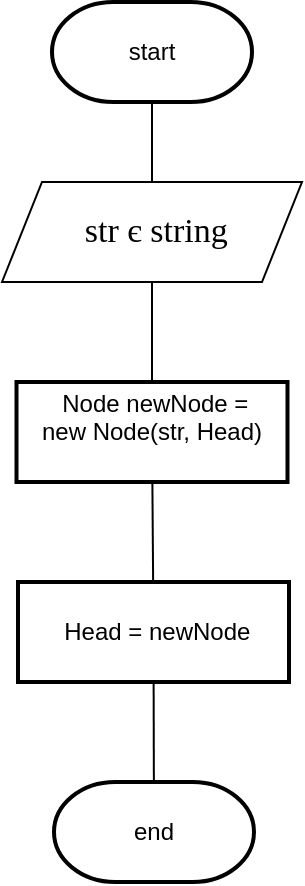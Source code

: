 <mxfile version="20.0.3" type="device" pages="14"><diagram id="7uMGqaHTZawZeCy7qmpr" name="Push(str)"><mxGraphModel dx="865" dy="1276" grid="1" gridSize="10" guides="1" tooltips="1" connect="1" arrows="1" fold="1" page="0" pageScale="1" pageWidth="827" pageHeight="1169" math="0" shadow="0"><root><mxCell id="0"/><mxCell id="1" parent="0"/><mxCell id="ufQCs2j1yGVCrF95rQNB-3" style="edgeStyle=orthogonalEdgeStyle;rounded=0;orthogonalLoop=1;jettySize=auto;html=1;exitX=0.5;exitY=1;exitDx=0;exitDy=0;exitPerimeter=0;entryX=0.5;entryY=0;entryDx=0;entryDy=0;fontFamily=Helvetica;endArrow=none;endFill=0;startSize=14;endSize=14;sourcePerimeterSpacing=0;targetPerimeterSpacing=0;" edge="1" parent="1" source="O7eyZ1hVJO2ieRdfSI_N-1" target="ufQCs2j1yGVCrF95rQNB-1"><mxGeometry relative="1" as="geometry"/></mxCell><mxCell id="O7eyZ1hVJO2ieRdfSI_N-1" value="start" style="strokeWidth=2;html=1;shape=mxgraph.flowchart.terminator;whiteSpace=wrap;hachureGap=4;" parent="1" vertex="1"><mxGeometry x="70" y="-620" width="100" height="50" as="geometry"/></mxCell><mxCell id="O7eyZ1hVJO2ieRdfSI_N-5" value="" style="edgeStyle=none;curved=1;rounded=0;orthogonalLoop=1;jettySize=auto;html=1;endArrow=none;endFill=0;startSize=14;endSize=14;sourcePerimeterSpacing=0;targetPerimeterSpacing=0;" parent="1" source="O7eyZ1hVJO2ieRdfSI_N-2" target="O7eyZ1hVJO2ieRdfSI_N-4" edge="1"><mxGeometry relative="1" as="geometry"/></mxCell><mxCell id="O7eyZ1hVJO2ieRdfSI_N-2" value="&lt;div&gt;&amp;nbsp; Node newNode =&amp;nbsp;&lt;/div&gt;&lt;div&gt;new Node(str, Head)&lt;/div&gt;&lt;div&gt;&amp;nbsp; &amp;nbsp; &amp;nbsp; &amp;nbsp; &amp;nbsp;&lt;/div&gt;" style="whiteSpace=wrap;html=1;strokeWidth=2;hachureGap=4;" parent="1" vertex="1"><mxGeometry x="52.25" y="-430" width="135.5" height="50" as="geometry"/></mxCell><mxCell id="O7eyZ1hVJO2ieRdfSI_N-7" value="" style="edgeStyle=none;curved=1;rounded=0;orthogonalLoop=1;jettySize=auto;html=1;endArrow=none;endFill=0;startSize=14;endSize=14;sourcePerimeterSpacing=0;targetPerimeterSpacing=0;" parent="1" source="O7eyZ1hVJO2ieRdfSI_N-4" target="O7eyZ1hVJO2ieRdfSI_N-6" edge="1"><mxGeometry relative="1" as="geometry"/></mxCell><mxCell id="O7eyZ1hVJO2ieRdfSI_N-4" value="&lt;div&gt;&lt;span style=&quot;background-color: initial;&quot;&gt;&amp;nbsp;Head = newNode&lt;/span&gt;&lt;br&gt;&lt;/div&gt;" style="whiteSpace=wrap;html=1;strokeWidth=2;hachureGap=4;" parent="1" vertex="1"><mxGeometry x="53" y="-330" width="135.5" height="50" as="geometry"/></mxCell><mxCell id="O7eyZ1hVJO2ieRdfSI_N-6" value="end" style="strokeWidth=2;html=1;shape=mxgraph.flowchart.terminator;whiteSpace=wrap;hachureGap=4;" parent="1" vertex="1"><mxGeometry x="71" y="-230" width="100" height="50" as="geometry"/></mxCell><mxCell id="ufQCs2j1yGVCrF95rQNB-4" style="edgeStyle=orthogonalEdgeStyle;rounded=0;orthogonalLoop=1;jettySize=auto;html=1;exitX=0.5;exitY=1;exitDx=0;exitDy=0;entryX=0.5;entryY=0;entryDx=0;entryDy=0;fontFamily=Helvetica;endArrow=none;endFill=0;startSize=14;endSize=14;sourcePerimeterSpacing=0;targetPerimeterSpacing=0;" edge="1" parent="1" source="ufQCs2j1yGVCrF95rQNB-1" target="O7eyZ1hVJO2ieRdfSI_N-2"><mxGeometry relative="1" as="geometry"/></mxCell><mxCell id="ufQCs2j1yGVCrF95rQNB-1" value="&amp;nbsp;str є string" style="shape=parallelogram;perimeter=parallelogramPerimeter;whiteSpace=wrap;html=1;fixedSize=1;rounded=0;shadow=0;labelBackgroundColor=none;labelBorderColor=none;sketch=0;hachureGap=4;fontFamily=Times New Roman;fontSize=17;fontSource=https%3A%2F%2Ffonts.googleapis.com%2Fcss%3Ffamily%3DArchitects%2BDaughter;" vertex="1" parent="1"><mxGeometry x="45" y="-530" width="150" height="50" as="geometry"/></mxCell></root></mxGraphModel></diagram><diagram id="j0VMe_LufexrvTEw0uRG" name=" Pop()"><mxGraphModel dx="1438" dy="971" grid="1" gridSize="10" guides="1" tooltips="1" connect="1" arrows="1" fold="1" page="0" pageScale="1" pageWidth="827" pageHeight="1169" math="0" shadow="0"><root><mxCell id="0"/><mxCell id="1" parent="0"/><mxCell id="_z4iJ0GIa41CgVpUlCpc-3" value="" style="edgeStyle=none;curved=1;rounded=0;orthogonalLoop=1;jettySize=auto;html=1;endArrow=none;endFill=0;startSize=14;endSize=14;sourcePerimeterSpacing=0;targetPerimeterSpacing=0;" parent="1" source="_z4iJ0GIa41CgVpUlCpc-1" target="_z4iJ0GIa41CgVpUlCpc-2" edge="1"><mxGeometry relative="1" as="geometry"/></mxCell><mxCell id="_z4iJ0GIa41CgVpUlCpc-1" value="start" style="strokeWidth=2;html=1;shape=mxgraph.flowchart.terminator;whiteSpace=wrap;hachureGap=4;" parent="1" vertex="1"><mxGeometry x="110" y="-10" width="100" height="50" as="geometry"/></mxCell><mxCell id="kgtbkf3haKpK_PsE4bHd-1" style="edgeStyle=orthogonalEdgeStyle;rounded=0;orthogonalLoop=1;jettySize=auto;html=1;exitX=1;exitY=0.5;exitDx=0;exitDy=0;entryX=0.5;entryY=0;entryDx=0;entryDy=0;endArrow=none;startSize=14;endSize=14;sourcePerimeterSpacing=8;targetPerimeterSpacing=8;endFill=0;" parent="1" source="_z4iJ0GIa41CgVpUlCpc-2" target="_z4iJ0GIa41CgVpUlCpc-4" edge="1"><mxGeometry relative="1" as="geometry"/></mxCell><mxCell id="kgtbkf3haKpK_PsE4bHd-2" style="edgeStyle=orthogonalEdgeStyle;rounded=0;orthogonalLoop=1;jettySize=auto;html=1;exitX=0;exitY=0.5;exitDx=0;exitDy=0;entryX=0.5;entryY=0;entryDx=0;entryDy=0;endArrow=none;endFill=0;startSize=14;endSize=14;sourcePerimeterSpacing=8;targetPerimeterSpacing=8;" parent="1" source="_z4iJ0GIa41CgVpUlCpc-2" target="_z4iJ0GIa41CgVpUlCpc-11" edge="1"><mxGeometry relative="1" as="geometry"/></mxCell><mxCell id="_z4iJ0GIa41CgVpUlCpc-2" value="Head != null" style="rhombus;whiteSpace=wrap;html=1;hachureGap=4;" parent="1" vertex="1"><mxGeometry x="120" y="90" width="80" height="80" as="geometry"/></mxCell><mxCell id="_z4iJ0GIa41CgVpUlCpc-9" value="" style="edgeStyle=orthogonalEdgeStyle;rounded=0;orthogonalLoop=1;jettySize=auto;html=1;endArrow=none;endFill=0;startSize=14;endSize=14;sourcePerimeterSpacing=0;targetPerimeterSpacing=0;" parent="1" source="_z4iJ0GIa41CgVpUlCpc-4" target="_z4iJ0GIa41CgVpUlCpc-8" edge="1"><mxGeometry relative="1" as="geometry"/></mxCell><mxCell id="_z4iJ0GIa41CgVpUlCpc-4" value="Head = Head.Next" style="whiteSpace=wrap;html=1;strokeWidth=2;hachureGap=4;" parent="1" vertex="1"><mxGeometry x="250" y="180" width="135.5" height="50" as="geometry"/></mxCell><mxCell id="kgtbkf3haKpK_PsE4bHd-5" style="edgeStyle=orthogonalEdgeStyle;rounded=0;orthogonalLoop=1;jettySize=auto;html=1;endArrow=none;endFill=0;startSize=14;endSize=14;sourcePerimeterSpacing=0;targetPerimeterSpacing=0;exitX=0.5;exitY=1;exitDx=0;exitDy=0;" parent="1" source="_z4iJ0GIa41CgVpUlCpc-8" edge="1"><mxGeometry relative="1" as="geometry"><mxPoint x="160" y="360" as="targetPoint"/><Array as="points"><mxPoint x="320" y="340"/><mxPoint x="320" y="360"/></Array></mxGeometry></mxCell><mxCell id="_z4iJ0GIa41CgVpUlCpc-8" value="Head" style="shape=parallelogram;perimeter=parallelogramPerimeter;whiteSpace=wrap;html=1;fixedSize=1;rounded=0;shadow=0;labelBackgroundColor=none;labelBorderColor=none;sketch=0;hachureGap=4;fontFamily=Times New Roman;fontSize=17;fontSource=https%3A%2F%2Ffonts.googleapis.com%2Fcss%3Ffamily%3DArchitects%2BDaughter;" parent="1" vertex="1"><mxGeometry x="257.75" y="290" width="120" height="50" as="geometry"/></mxCell><mxCell id="kgtbkf3haKpK_PsE4bHd-3" style="edgeStyle=orthogonalEdgeStyle;rounded=0;orthogonalLoop=1;jettySize=auto;html=1;entryX=0.5;entryY=0;entryDx=0;entryDy=0;entryPerimeter=0;endArrow=none;endFill=0;startSize=14;endSize=14;sourcePerimeterSpacing=8;targetPerimeterSpacing=8;exitX=0.5;exitY=1;exitDx=0;exitDy=0;" parent="1" source="_z4iJ0GIa41CgVpUlCpc-11" target="_z4iJ0GIa41CgVpUlCpc-16" edge="1"><mxGeometry relative="1" as="geometry"><Array as="points"><mxPoint x="10" y="360"/><mxPoint x="160" y="360"/></Array></mxGeometry></mxCell><mxCell id="_z4iJ0GIa41CgVpUlCpc-11" value="null" style="shape=parallelogram;perimeter=parallelogramPerimeter;whiteSpace=wrap;html=1;fixedSize=1;rounded=0;shadow=0;labelBackgroundColor=none;labelBorderColor=none;sketch=0;hachureGap=4;fontFamily=Times New Roman;fontSize=17;fontSource=https%3A%2F%2Ffonts.googleapis.com%2Fcss%3Ffamily%3DArchitects%2BDaughter;" parent="1" vertex="1"><mxGeometry x="-50" y="220" width="120" height="50" as="geometry"/></mxCell><mxCell id="_z4iJ0GIa41CgVpUlCpc-16" value="end" style="strokeWidth=2;html=1;shape=mxgraph.flowchart.terminator;whiteSpace=wrap;hachureGap=4;" parent="1" vertex="1"><mxGeometry x="110" y="400" width="100" height="50" as="geometry"/></mxCell><mxCell id="kgtbkf3haKpK_PsE4bHd-6" value="T" style="text;html=1;align=center;verticalAlign=middle;resizable=0;points=[];autosize=1;strokeColor=none;fillColor=none;hachureGap=4;" parent="1" vertex="1"><mxGeometry x="228" y="110" width="20" height="20" as="geometry"/></mxCell><mxCell id="kgtbkf3haKpK_PsE4bHd-7" value="F" style="text;html=1;align=center;verticalAlign=middle;resizable=0;points=[];autosize=1;strokeColor=none;fillColor=none;hachureGap=4;" parent="1" vertex="1"><mxGeometry x="60" y="110" width="20" height="20" as="geometry"/></mxCell></root></mxGraphModel></diagram><diagram id="tVZHBuQs0PK0df1EiSiv" name="Peek()"><mxGraphModel dx="1038" dy="1371" grid="1" gridSize="10" guides="1" tooltips="1" connect="1" arrows="1" fold="1" page="0" pageScale="1" pageWidth="827" pageHeight="1169" math="0" shadow="0"><root><mxCell id="0"/><mxCell id="1" parent="0"/><mxCell id="5pa7obCpemBryX6BBGDf-3" value="" style="edgeStyle=orthogonalEdgeStyle;rounded=0;orthogonalLoop=1;jettySize=auto;html=1;endArrow=none;endFill=0;startSize=14;endSize=14;sourcePerimeterSpacing=0;targetPerimeterSpacing=0;" parent="1" source="5pa7obCpemBryX6BBGDf-1" target="5pa7obCpemBryX6BBGDf-2" edge="1"><mxGeometry relative="1" as="geometry"/></mxCell><mxCell id="5pa7obCpemBryX6BBGDf-1" value="start" style="strokeWidth=2;html=1;shape=mxgraph.flowchart.terminator;whiteSpace=wrap;hachureGap=4;" parent="1" vertex="1"><mxGeometry x="110" y="-490" width="100" height="50" as="geometry"/></mxCell><mxCell id="5pa7obCpemBryX6BBGDf-5" value="" style="edgeStyle=orthogonalEdgeStyle;rounded=0;orthogonalLoop=1;jettySize=auto;html=1;endArrow=none;endFill=0;startSize=14;endSize=14;sourcePerimeterSpacing=0;targetPerimeterSpacing=0;" parent="1" source="5pa7obCpemBryX6BBGDf-2" target="5pa7obCpemBryX6BBGDf-4" edge="1"><mxGeometry relative="1" as="geometry"/></mxCell><mxCell id="5pa7obCpemBryX6BBGDf-2" value="Head" style="shape=parallelogram;perimeter=parallelogramPerimeter;whiteSpace=wrap;html=1;fixedSize=1;rounded=0;shadow=0;labelBackgroundColor=none;labelBorderColor=none;sketch=0;hachureGap=4;fontFamily=Times New Roman;fontSize=17;fontSource=https%3A%2F%2Ffonts.googleapis.com%2Fcss%3Ffamily%3DArchitects%2BDaughter;" parent="1" vertex="1"><mxGeometry x="100" y="-390" width="120" height="50" as="geometry"/></mxCell><mxCell id="5pa7obCpemBryX6BBGDf-4" value="end" style="strokeWidth=2;html=1;shape=mxgraph.flowchart.terminator;whiteSpace=wrap;hachureGap=4;" parent="1" vertex="1"><mxGeometry x="110" y="-290" width="100" height="50" as="geometry"/></mxCell><mxCell id="jsrzLYOuwos-WrseRgYY-1" value="повертаємо" style="text;html=1;align=center;verticalAlign=middle;resizable=0;points=[];autosize=1;strokeColor=none;fillColor=none;hachureGap=4;fontFamily=Helvetica;" vertex="1" parent="1"><mxGeometry x="235" y="-375" width="90" height="30" as="geometry"/></mxCell></root></mxGraphModel></diagram><diagram id="ysSXmMKs-k4Lx50b1wHO" name="ConsoleOutput()"><mxGraphModel dx="1038" dy="571" grid="1" gridSize="10" guides="1" tooltips="1" connect="1" arrows="1" fold="1" page="0" pageScale="1" pageWidth="827" pageHeight="1169" math="0" shadow="0"><root><mxCell id="0"/><mxCell id="1" parent="0"/><mxCell id="JXZGDSf6DZkKdC03OXqn-3" value="" style="edgeStyle=orthogonalEdgeStyle;rounded=0;orthogonalLoop=1;jettySize=auto;html=1;endArrow=none;endFill=0;startSize=14;endSize=14;sourcePerimeterSpacing=0;targetPerimeterSpacing=0;" parent="1" source="JXZGDSf6DZkKdC03OXqn-1" target="JXZGDSf6DZkKdC03OXqn-2" edge="1"><mxGeometry relative="1" as="geometry"/></mxCell><mxCell id="JXZGDSf6DZkKdC03OXqn-1" value="start" style="strokeWidth=2;html=1;shape=mxgraph.flowchart.terminator;whiteSpace=wrap;hachureGap=4;" parent="1" vertex="1"><mxGeometry x="110" y="30" width="100" height="50" as="geometry"/></mxCell><mxCell id="JXZGDSf6DZkKdC03OXqn-6" value="" style="edgeStyle=orthogonalEdgeStyle;rounded=0;orthogonalLoop=1;jettySize=auto;html=1;endArrow=none;endFill=0;startSize=14;endSize=14;sourcePerimeterSpacing=0;targetPerimeterSpacing=0;" parent="1" source="JXZGDSf6DZkKdC03OXqn-2" target="JXZGDSf6DZkKdC03OXqn-4" edge="1"><mxGeometry relative="1" as="geometry"/></mxCell><mxCell id="JXZGDSf6DZkKdC03OXqn-2" value="Node current = Head" style="whiteSpace=wrap;html=1;strokeWidth=2;hachureGap=4;" parent="1" vertex="1"><mxGeometry x="93" y="130" width="135.5" height="50" as="geometry"/></mxCell><mxCell id="JXZGDSf6DZkKdC03OXqn-8" style="edgeStyle=orthogonalEdgeStyle;rounded=0;orthogonalLoop=1;jettySize=auto;html=1;endArrow=none;endFill=0;startSize=14;endSize=14;sourcePerimeterSpacing=0;targetPerimeterSpacing=0;" parent="1" source="JXZGDSf6DZkKdC03OXqn-4" target="JXZGDSf6DZkKdC03OXqn-7" edge="1"><mxGeometry relative="1" as="geometry"/></mxCell><mxCell id="JXZGDSf6DZkKdC03OXqn-13" style="edgeStyle=orthogonalEdgeStyle;rounded=0;orthogonalLoop=1;jettySize=auto;html=1;exitX=1;exitY=0.5;exitDx=0;exitDy=0;endArrow=none;endFill=0;startSize=14;endSize=14;sourcePerimeterSpacing=0;targetPerimeterSpacing=0;" parent="1" source="JXZGDSf6DZkKdC03OXqn-4" edge="1"><mxGeometry relative="1" as="geometry"><mxPoint x="161" y="650" as="targetPoint"/><Array as="points"><mxPoint x="280" y="270"/><mxPoint x="280" y="600"/><mxPoint x="161" y="600"/><mxPoint x="161" y="650"/></Array></mxGeometry></mxCell><mxCell id="JXZGDSf6DZkKdC03OXqn-4" value="current != &lt;br&gt;null" style="rhombus;whiteSpace=wrap;html=1;hachureGap=4;" parent="1" vertex="1"><mxGeometry x="120.75" y="230" width="80" height="80" as="geometry"/></mxCell><mxCell id="JXZGDSf6DZkKdC03OXqn-10" value="" style="edgeStyle=orthogonalEdgeStyle;rounded=0;orthogonalLoop=1;jettySize=auto;html=1;endArrow=none;endFill=0;startSize=14;endSize=14;sourcePerimeterSpacing=0;targetPerimeterSpacing=0;" parent="1" source="JXZGDSf6DZkKdC03OXqn-7" target="JXZGDSf6DZkKdC03OXqn-9" edge="1"><mxGeometry relative="1" as="geometry"/></mxCell><mxCell id="JXZGDSf6DZkKdC03OXqn-7" value="current.Value &lt;br&gt;+ &quot; &quot;" style="shape=parallelogram;perimeter=parallelogramPerimeter;whiteSpace=wrap;html=1;fixedSize=1;rounded=0;shadow=0;labelBackgroundColor=none;labelBorderColor=none;sketch=0;hachureGap=4;fontFamily=Times New Roman;fontSize=17;fontSource=https%3A%2F%2Ffonts.googleapis.com%2Fcss%3Ffamily%3DArchitects%2BDaughter;" parent="1" vertex="1"><mxGeometry x="94.5" y="360" width="131" height="50" as="geometry"/></mxCell><mxCell id="JXZGDSf6DZkKdC03OXqn-11" style="edgeStyle=orthogonalEdgeStyle;rounded=0;orthogonalLoop=1;jettySize=auto;html=1;entryX=0;entryY=0.5;entryDx=0;entryDy=0;endArrow=none;endFill=0;startSize=14;endSize=14;sourcePerimeterSpacing=0;targetPerimeterSpacing=0;" parent="1" source="JXZGDSf6DZkKdC03OXqn-9" target="JXZGDSf6DZkKdC03OXqn-4" edge="1"><mxGeometry relative="1" as="geometry"><Array as="points"><mxPoint x="161" y="560"/><mxPoint x="40" y="560"/><mxPoint x="40" y="270"/></Array></mxGeometry></mxCell><mxCell id="JXZGDSf6DZkKdC03OXqn-9" value="current = current.Next" style="whiteSpace=wrap;html=1;strokeWidth=2;hachureGap=4;" parent="1" vertex="1"><mxGeometry x="93" y="460" width="135.5" height="50" as="geometry"/></mxCell><mxCell id="JXZGDSf6DZkKdC03OXqn-14" value="T" style="text;html=1;align=center;verticalAlign=middle;resizable=0;points=[];autosize=1;strokeColor=none;fillColor=none;hachureGap=4;" parent="1" vertex="1"><mxGeometry x="160" y="330" width="20" height="20" as="geometry"/></mxCell><mxCell id="JXZGDSf6DZkKdC03OXqn-15" value="F" style="text;html=1;align=center;verticalAlign=middle;resizable=0;points=[];autosize=1;strokeColor=none;fillColor=none;hachureGap=4;" parent="1" vertex="1"><mxGeometry x="210" y="240" width="20" height="20" as="geometry"/></mxCell><mxCell id="JXZGDSf6DZkKdC03OXqn-18" value="end" style="strokeWidth=2;html=1;shape=mxgraph.flowchart.terminator;whiteSpace=wrap;hachureGap=4;" parent="1" vertex="1"><mxGeometry x="110" y="650" width="100" height="50" as="geometry"/></mxCell></root></mxGraphModel></diagram><diagram id="VCo9lXTiAnpuZDArA_VM" name="IsEmpty()"><mxGraphModel dx="1038" dy="971" grid="1" gridSize="10" guides="1" tooltips="1" connect="1" arrows="1" fold="1" page="0" pageScale="1" pageWidth="827" pageHeight="1169" math="0" shadow="0"><root><mxCell id="0"/><mxCell id="1" parent="0"/><mxCell id="to5_agIWnuAEBTcyfm_U-2" style="edgeStyle=orthogonalEdgeStyle;rounded=0;orthogonalLoop=1;jettySize=auto;html=1;entryX=0.5;entryY=0;entryDx=0;entryDy=0;endArrow=none;endFill=0;startSize=14;endSize=14;sourcePerimeterSpacing=0;targetPerimeterSpacing=0;" edge="1" parent="1" source="CJEK4LDQmxvPo-r412sH-1" target="to5_agIWnuAEBTcyfm_U-1"><mxGeometry relative="1" as="geometry"/></mxCell><mxCell id="CJEK4LDQmxvPo-r412sH-1" value="start" style="strokeWidth=2;html=1;shape=mxgraph.flowchart.terminator;whiteSpace=wrap;hachureGap=4;" parent="1" vertex="1"><mxGeometry x="70" y="-10" width="100" height="50" as="geometry"/></mxCell><mxCell id="CJEK4LDQmxvPo-r412sH-5" value="" style="edgeStyle=orthogonalEdgeStyle;rounded=0;orthogonalLoop=1;jettySize=auto;html=1;endArrow=none;endFill=0;startSize=14;endSize=14;sourcePerimeterSpacing=0;targetPerimeterSpacing=0;" parent="1" source="CJEK4LDQmxvPo-r412sH-2" target="CJEK4LDQmxvPo-r412sH-4" edge="1"><mxGeometry relative="1" as="geometry"/></mxCell><mxCell id="CJEK4LDQmxvPo-r412sH-2" value="b" style="shape=parallelogram;perimeter=parallelogramPerimeter;whiteSpace=wrap;html=1;fixedSize=1;rounded=0;shadow=0;labelBackgroundColor=none;labelBorderColor=none;sketch=0;hachureGap=4;fontFamily=Times New Roman;fontSize=17;fontSource=https%3A%2F%2Ffonts.googleapis.com%2Fcss%3Ffamily%3DArchitects%2BDaughter;" parent="1" vertex="1"><mxGeometry x="60" y="200" width="120" height="50" as="geometry"/></mxCell><mxCell id="CJEK4LDQmxvPo-r412sH-4" value="end" style="strokeWidth=2;html=1;shape=mxgraph.flowchart.terminator;whiteSpace=wrap;hachureGap=4;" parent="1" vertex="1"><mxGeometry x="70" y="300" width="100" height="50" as="geometry"/></mxCell><mxCell id="to5_agIWnuAEBTcyfm_U-3" style="edgeStyle=orthogonalEdgeStyle;rounded=0;orthogonalLoop=1;jettySize=auto;html=1;entryX=0.5;entryY=0;entryDx=0;entryDy=0;endArrow=none;endFill=0;startSize=14;endSize=14;sourcePerimeterSpacing=0;targetPerimeterSpacing=0;" edge="1" parent="1" source="to5_agIWnuAEBTcyfm_U-1" target="CJEK4LDQmxvPo-r412sH-2"><mxGeometry relative="1" as="geometry"/></mxCell><mxCell id="to5_agIWnuAEBTcyfm_U-1" value="&lt;p&gt;Boolean b =&amp;nbsp;&amp;nbsp;&lt;span style=&quot;font-size: 17px;&quot;&gt;Head == null&lt;/span&gt;&lt;/p&gt;" style="whiteSpace=wrap;html=1;strokeWidth=2;hachureGap=4;" vertex="1" parent="1"><mxGeometry x="20" y="100" width="200" height="50" as="geometry"/></mxCell></root></mxGraphModel></diagram><diagram id="VNsmQcMCIjCGWrIYDgvc" name="Clear()"><mxGraphModel dx="1038" dy="571" grid="1" gridSize="10" guides="1" tooltips="1" connect="1" arrows="1" fold="1" page="0" pageScale="1" pageWidth="827" pageHeight="1169" math="0" shadow="0"><root><mxCell id="0"/><mxCell id="1" parent="0"/><mxCell id="JvPllJVbezNG6tVKIhAg-3" value="" style="edgeStyle=orthogonalEdgeStyle;rounded=0;orthogonalLoop=1;jettySize=auto;html=1;endArrow=none;endFill=0;startSize=14;endSize=14;sourcePerimeterSpacing=0;targetPerimeterSpacing=0;" parent="1" source="JvPllJVbezNG6tVKIhAg-1" target="JvPllJVbezNG6tVKIhAg-2" edge="1"><mxGeometry relative="1" as="geometry"/></mxCell><mxCell id="JvPllJVbezNG6tVKIhAg-1" value="start" style="strokeWidth=2;html=1;shape=mxgraph.flowchart.terminator;whiteSpace=wrap;hachureGap=4;" parent="1" vertex="1"><mxGeometry x="110" y="30" width="100" height="50" as="geometry"/></mxCell><mxCell id="JvPllJVbezNG6tVKIhAg-5" value="" style="edgeStyle=orthogonalEdgeStyle;rounded=0;orthogonalLoop=1;jettySize=auto;html=1;endArrow=none;endFill=0;startSize=14;endSize=14;sourcePerimeterSpacing=0;targetPerimeterSpacing=0;" parent="1" source="JvPllJVbezNG6tVKIhAg-2" target="JvPllJVbezNG6tVKIhAg-4" edge="1"><mxGeometry relative="1" as="geometry"/></mxCell><mxCell id="JvPllJVbezNG6tVKIhAg-2" value="Head = null" style="whiteSpace=wrap;html=1;strokeWidth=2;hachureGap=4;" parent="1" vertex="1"><mxGeometry x="92.25" y="130" width="135.5" height="50" as="geometry"/></mxCell><mxCell id="JvPllJVbezNG6tVKIhAg-4" value="end" style="strokeWidth=2;html=1;shape=mxgraph.flowchart.terminator;whiteSpace=wrap;hachureGap=4;" parent="1" vertex="1"><mxGeometry x="110" y="230" width="100" height="50" as="geometry"/></mxCell></root></mxGraphModel></diagram><diagram id="l-Wqz1e2Z9g0o0aRKAd3" name=" ParseString(code)"><mxGraphModel dx="1784" dy="761" grid="1" gridSize="10" guides="1" tooltips="1" connect="1" arrows="1" fold="1" page="0" pageScale="1" pageWidth="827" pageHeight="1169" math="0" shadow="0"><root><mxCell id="0"/><mxCell id="1" parent="0"/><mxCell id="X8HQTmimIdW5_K4Aio6b-4" value="" style="edgeStyle=orthogonalEdgeStyle;rounded=0;orthogonalLoop=1;jettySize=auto;html=1;endArrow=none;endFill=0;startSize=14;endSize=14;sourcePerimeterSpacing=0;targetPerimeterSpacing=0;" parent="1" source="X8HQTmimIdW5_K4Aio6b-2" target="X8HQTmimIdW5_K4Aio6b-3" edge="1"><mxGeometry relative="1" as="geometry"><Array as="points"><mxPoint x="121" y="100"/><mxPoint x="120" y="100"/></Array></mxGeometry></mxCell><mxCell id="X8HQTmimIdW5_K4Aio6b-2" value="start" style="strokeWidth=2;html=1;shape=mxgraph.flowchart.terminator;whiteSpace=wrap;hachureGap=4;" parent="1" vertex="1"><mxGeometry x="70.75" y="20" width="100" height="50" as="geometry"/></mxCell><mxCell id="X8HQTmimIdW5_K4Aio6b-6" value="" style="edgeStyle=orthogonalEdgeStyle;rounded=0;orthogonalLoop=1;jettySize=auto;html=1;endArrow=none;endFill=0;startSize=14;endSize=14;sourcePerimeterSpacing=0;targetPerimeterSpacing=0;entryX=0.5;entryY=0;entryDx=0;entryDy=0;exitX=0.5;exitY=1;exitDx=0;exitDy=0;" parent="1" source="X8HQTmimIdW5_K4Aio6b-3" target="ZhIanApdfKyNsbO3A-09-9" edge="1"><mxGeometry relative="1" as="geometry"><mxPoint x="120" y="230" as="targetPoint"/><Array as="points"><mxPoint x="120" y="180"/></Array><mxPoint x="200" y="190" as="sourcePoint"/></mxGeometry></mxCell><mxCell id="X8HQTmimIdW5_K4Aio6b-3" value="code є string" style="shape=parallelogram;perimeter=parallelogramPerimeter;whiteSpace=wrap;html=1;fixedSize=1;rounded=0;shadow=0;labelBackgroundColor=none;labelBorderColor=none;sketch=0;hachureGap=4;fontFamily=Times New Roman;fontSize=17;fontSource=https%3A%2F%2Ffonts.googleapis.com%2Fcss%3Ffamily%3DArchitects%2BDaughter;" parent="1" vertex="1"><mxGeometry x="59.62" y="120" width="120" height="50" as="geometry"/></mxCell><mxCell id="X8HQTmimIdW5_K4Aio6b-9" style="edgeStyle=orthogonalEdgeStyle;rounded=0;orthogonalLoop=1;jettySize=auto;html=1;entryX=0.5;entryY=0;entryDx=0;entryDy=0;endArrow=none;endFill=0;startSize=14;endSize=14;sourcePerimeterSpacing=0;targetPerimeterSpacing=0;exitX=0.5;exitY=1;exitDx=0;exitDy=0;" parent="1" source="ZhIanApdfKyNsbO3A-09-9" target="ZhIanApdfKyNsbO3A-09-10" edge="1"><mxGeometry relative="1" as="geometry"><mxPoint x="120" y="270" as="sourcePoint"/><mxPoint x="120" y="320" as="targetPoint"/></mxGeometry></mxCell><mxCell id="ZhIanApdfKyNsbO3A-09-7" style="rounded=0;orthogonalLoop=1;jettySize=auto;html=1;exitX=0.5;exitY=1;exitDx=0;exitDy=0;endArrow=none;endFill=0;startSize=14;endSize=14;sourcePerimeterSpacing=0;targetPerimeterSpacing=0;entryX=0.5;entryY=0;entryDx=0;entryDy=0;" parent="1" source="ZhIanApdfKyNsbO3A-09-1" target="ZhIanApdfKyNsbO3A-09-11" edge="1"><mxGeometry relative="1" as="geometry"><mxPoint x="120" y="510" as="targetPoint"/></mxGeometry></mxCell><mxCell id="ZhIanApdfKyNsbO3A-09-24" style="edgeStyle=orthogonalEdgeStyle;rounded=0;orthogonalLoop=1;jettySize=auto;html=1;exitX=1;exitY=0.5;exitDx=0;exitDy=0;endArrow=none;endFill=0;startSize=14;endSize=14;sourcePerimeterSpacing=0;targetPerimeterSpacing=0;" parent="1" source="ZhIanApdfKyNsbO3A-09-1" edge="1"><mxGeometry relative="1" as="geometry"><mxPoint x="120" y="920" as="targetPoint"/><Array as="points"><mxPoint x="410" y="440"/><mxPoint x="410" y="880"/><mxPoint x="120" y="880"/></Array></mxGeometry></mxCell><mxCell id="ZhIanApdfKyNsbO3A-09-1" value="для&amp;nbsp; кожного match in matches" style="shape=hexagon;perimeter=hexagonPerimeter2;whiteSpace=wrap;html=1;fixedSize=1;hachureGap=4;" parent="1" vertex="1"><mxGeometry x="60" y="420" width="120" height="40" as="geometry"/></mxCell><mxCell id="ZhIanApdfKyNsbO3A-09-5" style="edgeStyle=none;curved=1;rounded=0;orthogonalLoop=1;jettySize=auto;html=1;entryX=0.5;entryY=0;entryDx=0;entryDy=0;endArrow=none;startSize=14;endSize=14;sourcePerimeterSpacing=0;targetPerimeterSpacing=0;endFill=0;exitX=0.494;exitY=1.009;exitDx=0;exitDy=0;exitPerimeter=0;" parent="1" source="ZhIanApdfKyNsbO3A-09-10" target="ZhIanApdfKyNsbO3A-09-1" edge="1"><mxGeometry relative="1" as="geometry"><mxPoint x="119.25" y="390.0" as="sourcePoint"/></mxGeometry></mxCell><mxCell id="ZhIanApdfKyNsbO3A-09-9" value="Установимо відповідність між одним або кількома символами слова до межі слова" style="whiteSpace=wrap;html=1;strokeWidth=2;hachureGap=4;" parent="1" vertex="1"><mxGeometry x="20.75" y="220" width="197.75" height="50" as="geometry"/></mxCell><mxCell id="ZhIanApdfKyNsbO3A-09-10" value="Знайдемо у вказаному вхідному рядку всі входження регулярного виразу&amp;nbsp; та запишемо у matches&amp;nbsp;" style="whiteSpace=wrap;html=1;strokeWidth=2;hachureGap=4;" parent="1" vertex="1"><mxGeometry x="21.5" y="320" width="197" height="50" as="geometry"/></mxCell><mxCell id="ZhIanApdfKyNsbO3A-09-13" value="" style="edgeStyle=none;rounded=0;orthogonalLoop=1;jettySize=auto;html=1;endArrow=none;endFill=0;startSize=14;endSize=14;sourcePerimeterSpacing=0;targetPerimeterSpacing=0;" parent="1" source="ZhIanApdfKyNsbO3A-09-11" target="ZhIanApdfKyNsbO3A-09-12" edge="1"><mxGeometry relative="1" as="geometry"/></mxCell><mxCell id="ZhIanApdfKyNsbO3A-09-11" value="Boolean b =&amp;nbsp;&lt;br&gt;AddString(match.Value)" style="shape=process;whiteSpace=wrap;html=1;backgroundOutline=1;hachureGap=4;" parent="1" vertex="1"><mxGeometry x="36" y="510" width="169.5" height="40" as="geometry"/></mxCell><mxCell id="ZhIanApdfKyNsbO3A-09-15" style="rounded=0;orthogonalLoop=1;jettySize=auto;html=1;exitX=1;exitY=0.5;exitDx=0;exitDy=0;entryX=0.5;entryY=0;entryDx=0;entryDy=0;endArrow=none;endFill=0;startSize=14;endSize=14;sourcePerimeterSpacing=0;targetPerimeterSpacing=0;edgeStyle=orthogonalEdgeStyle;" parent="1" source="ZhIanApdfKyNsbO3A-09-12" target="ZhIanApdfKyNsbO3A-09-14" edge="1"><mxGeometry relative="1" as="geometry"/></mxCell><mxCell id="ZhIanApdfKyNsbO3A-09-18" style="edgeStyle=orthogonalEdgeStyle;rounded=0;orthogonalLoop=1;jettySize=auto;html=1;exitX=0;exitY=0.5;exitDx=0;exitDy=0;endArrow=classic;endFill=1;startSize=14;endSize=14;sourcePerimeterSpacing=0;targetPerimeterSpacing=0;entryX=0;entryY=0.5;entryDx=0;entryDy=0;" parent="1" source="ZhIanApdfKyNsbO3A-09-12" target="ZhIanApdfKyNsbO3A-09-1" edge="1"><mxGeometry relative="1" as="geometry"><mxPoint y="860" as="targetPoint"/><Array as="points"><mxPoint x="40" y="640"/><mxPoint x="40" y="800"/><mxPoint x="120" y="800"/><mxPoint x="120" y="840"/><mxPoint y="840"/><mxPoint y="440"/></Array></mxGeometry></mxCell><mxCell id="ZhIanApdfKyNsbO3A-09-12" value="!b" style="rhombus;whiteSpace=wrap;html=1;hachureGap=4;" parent="1" vertex="1"><mxGeometry x="80.75" y="600" width="80" height="80" as="geometry"/></mxCell><mxCell id="ZhIanApdfKyNsbO3A-09-20" style="edgeStyle=orthogonalEdgeStyle;rounded=0;orthogonalLoop=1;jettySize=auto;html=1;endArrow=none;endFill=0;startSize=14;endSize=14;sourcePerimeterSpacing=0;targetPerimeterSpacing=0;" parent="1" source="ZhIanApdfKyNsbO3A-09-14" edge="1"><mxGeometry relative="1" as="geometry"><mxPoint x="120" y="830" as="targetPoint"/><Array as="points"><mxPoint x="293" y="800"/><mxPoint x="120" y="800"/></Array></mxGeometry></mxCell><mxCell id="ZhIanApdfKyNsbO3A-09-14" value="&quot;At {match.Index} position value {match.Value} is incorrect.&quot;" style="shape=parallelogram;perimeter=parallelogramPerimeter;whiteSpace=wrap;html=1;fixedSize=1;rounded=0;shadow=0;labelBackgroundColor=none;labelBorderColor=none;sketch=0;hachureGap=4;fontFamily=Times New Roman;fontSize=17;fontSource=https%3A%2F%2Ffonts.googleapis.com%2Fcss%3Ffamily%3DArchitects%2BDaughter;" parent="1" vertex="1"><mxGeometry x="206" y="680" width="174" height="90" as="geometry"/></mxCell><mxCell id="ZhIanApdfKyNsbO3A-09-16" value="T" style="text;html=1;align=center;verticalAlign=middle;resizable=0;points=[];autosize=1;strokeColor=none;fillColor=none;hachureGap=4;" parent="1" vertex="1"><mxGeometry x="180" y="620" width="20" height="20" as="geometry"/></mxCell><mxCell id="ZhIanApdfKyNsbO3A-09-21" value="F" style="text;html=1;align=center;verticalAlign=middle;resizable=0;points=[];autosize=1;strokeColor=none;fillColor=none;hachureGap=4;" parent="1" vertex="1"><mxGeometry x="50" y="620" width="20" height="20" as="geometry"/></mxCell><mxCell id="ZhIanApdfKyNsbO3A-09-22" value="T" style="text;html=1;align=center;verticalAlign=middle;resizable=0;points=[];autosize=1;strokeColor=none;fillColor=none;hachureGap=4;" parent="1" vertex="1"><mxGeometry x="120" y="470" width="20" height="20" as="geometry"/></mxCell><mxCell id="ZhIanApdfKyNsbO3A-09-31" style="edgeStyle=orthogonalEdgeStyle;rounded=0;orthogonalLoop=1;jettySize=auto;html=1;exitX=1;exitY=0.5;exitDx=0;exitDy=0;entryX=0.5;entryY=0;entryDx=0;entryDy=0;endArrow=none;endFill=0;startSize=14;endSize=14;sourcePerimeterSpacing=0;targetPerimeterSpacing=0;" parent="1" source="ZhIanApdfKyNsbO3A-09-25" target="ZhIanApdfKyNsbO3A-09-38" edge="1"><mxGeometry relative="1" as="geometry"><mxPoint x="258.0" y="1110" as="targetPoint"/></mxGeometry></mxCell><mxCell id="ZhIanApdfKyNsbO3A-09-34" style="edgeStyle=orthogonalEdgeStyle;rounded=0;orthogonalLoop=1;jettySize=auto;html=1;exitX=0;exitY=0.5;exitDx=0;exitDy=0;endArrow=none;endFill=0;startSize=14;endSize=14;sourcePerimeterSpacing=0;targetPerimeterSpacing=0;entryX=0.5;entryY=0;entryDx=0;entryDy=0;entryPerimeter=0;" parent="1" source="ZhIanApdfKyNsbO3A-09-25" target="ZhIanApdfKyNsbO3A-09-36" edge="1"><mxGeometry relative="1" as="geometry"><mxPoint x="-10" y="1150" as="targetPoint"/><Array as="points"><mxPoint x="-10" y="1060"/><mxPoint x="-10" y="1230"/><mxPoint x="116" y="1230"/></Array></mxGeometry></mxCell><mxCell id="ZhIanApdfKyNsbO3A-09-25" value="!b" style="rhombus;whiteSpace=wrap;html=1;hachureGap=4;" parent="1" vertex="1"><mxGeometry x="76" y="1020" width="80" height="80" as="geometry"/></mxCell><mxCell id="ZhIanApdfKyNsbO3A-09-28" style="edgeStyle=orthogonalEdgeStyle;rounded=0;orthogonalLoop=1;jettySize=auto;html=1;entryX=0.5;entryY=0;entryDx=0;entryDy=0;endArrow=none;endFill=0;startSize=14;endSize=14;sourcePerimeterSpacing=0;targetPerimeterSpacing=0;" parent="1" source="ZhIanApdfKyNsbO3A-09-27" target="ZhIanApdfKyNsbO3A-09-25" edge="1"><mxGeometry relative="1" as="geometry"/></mxCell><mxCell id="ZhIanApdfKyNsbO3A-09-27" value="b =&amp;nbsp;_tagsList.IsEmpty()" style="shape=process;whiteSpace=wrap;html=1;backgroundOutline=1;hachureGap=4;" parent="1" vertex="1"><mxGeometry x="36" y="920" width="160" height="40" as="geometry"/></mxCell><mxCell id="ZhIanApdfKyNsbO3A-09-29" value="F" style="text;html=1;align=center;verticalAlign=middle;resizable=0;points=[];autosize=1;strokeColor=none;fillColor=none;hachureGap=4;" parent="1" vertex="1"><mxGeometry x="210" y="420" width="20" height="20" as="geometry"/></mxCell><mxCell id="ZhIanApdfKyNsbO3A-09-37" style="edgeStyle=orthogonalEdgeStyle;rounded=0;orthogonalLoop=1;jettySize=auto;html=1;exitX=0.5;exitY=1;exitDx=0;exitDy=0;entryX=0.5;entryY=0;entryDx=0;entryDy=0;entryPerimeter=0;endArrow=none;endFill=0;startSize=14;endSize=14;sourcePerimeterSpacing=0;targetPerimeterSpacing=0;" parent="1" source="ZhIanApdfKyNsbO3A-09-38" target="ZhIanApdfKyNsbO3A-09-36" edge="1"><mxGeometry relative="1" as="geometry"><mxPoint x="258.0" y="1200" as="sourcePoint"/><Array as="points"><mxPoint x="297" y="1230"/><mxPoint x="116" y="1230"/></Array></mxGeometry></mxCell><mxCell id="ZhIanApdfKyNsbO3A-09-32" value="T" style="text;html=1;align=center;verticalAlign=middle;resizable=0;points=[];autosize=1;strokeColor=none;fillColor=none;hachureGap=4;" parent="1" vertex="1"><mxGeometry x="160" y="1040" width="20" height="20" as="geometry"/></mxCell><mxCell id="ZhIanApdfKyNsbO3A-09-35" value="F" style="text;html=1;align=center;verticalAlign=middle;resizable=0;points=[];autosize=1;strokeColor=none;fillColor=none;hachureGap=4;" parent="1" vertex="1"><mxGeometry x="50" y="1040" width="20" height="20" as="geometry"/></mxCell><mxCell id="ZhIanApdfKyNsbO3A-09-36" value="end" style="strokeWidth=2;html=1;shape=mxgraph.flowchart.terminator;whiteSpace=wrap;hachureGap=4;" parent="1" vertex="1"><mxGeometry x="66" y="1260" width="100" height="50" as="geometry"/></mxCell><mxCell id="ZhIanApdfKyNsbO3A-09-38" value="&quot;HTML code &lt;br&gt;contains not &lt;br&gt;closed tags&quot;" style="shape=parallelogram;perimeter=parallelogramPerimeter;whiteSpace=wrap;html=1;fixedSize=1;rounded=0;shadow=0;labelBackgroundColor=none;labelBorderColor=none;sketch=0;hachureGap=4;fontFamily=Times New Roman;fontSize=17;fontSource=https%3A%2F%2Ffonts.googleapis.com%2Fcss%3Ffamily%3DArchitects%2BDaughter;" parent="1" vertex="1"><mxGeometry x="210" y="1100" width="174" height="90" as="geometry"/></mxCell></root></mxGraphModel></diagram><diagram id="n4cfkwAalGHvpYJ8wLcK" name=" AddString(str)"><mxGraphModel dx="2530" dy="1352" grid="1" gridSize="10" guides="1" tooltips="1" connect="1" arrows="1" fold="1" page="0" pageScale="1" pageWidth="827" pageHeight="1169" math="0" shadow="0"><root><mxCell id="0"/><mxCell id="1" parent="0"/><mxCell id="TkDHTS6vUOuYrXiEa-OC-2" style="edgeStyle=orthogonalEdgeStyle;rounded=0;orthogonalLoop=1;jettySize=auto;html=1;entryX=0.5;entryY=0;entryDx=0;entryDy=0;endArrow=none;endFill=0;startSize=14;endSize=14;sourcePerimeterSpacing=0;targetPerimeterSpacing=0;" parent="1" source="OEO1GHc6M8gKJUwrfkb5-1" target="TkDHTS6vUOuYrXiEa-OC-1" edge="1"><mxGeometry relative="1" as="geometry"/></mxCell><mxCell id="OEO1GHc6M8gKJUwrfkb5-1" value="start" style="strokeWidth=2;html=1;shape=mxgraph.flowchart.terminator;whiteSpace=wrap;hachureGap=4;" parent="1" vertex="1"><mxGeometry x="105" y="-200" width="100" height="50" as="geometry"/></mxCell><mxCell id="OEO1GHc6M8gKJUwrfkb5-52" style="edgeStyle=orthogonalEdgeStyle;rounded=0;orthogonalLoop=1;jettySize=auto;html=1;exitX=1;exitY=0.5;exitDx=0;exitDy=0;entryX=0.5;entryY=0;entryDx=0;entryDy=0;endArrow=none;endFill=0;startSize=14;endSize=14;sourcePerimeterSpacing=0;targetPerimeterSpacing=0;" parent="1" source="OEO1GHc6M8gKJUwrfkb5-2" target="OEO1GHc6M8gKJUwrfkb5-5" edge="1"><mxGeometry relative="1" as="geometry"/></mxCell><mxCell id="OEO1GHc6M8gKJUwrfkb5-63" style="edgeStyle=orthogonalEdgeStyle;rounded=0;orthogonalLoop=1;jettySize=auto;html=1;exitX=0;exitY=0.5;exitDx=0;exitDy=0;entryX=0.5;entryY=0;entryDx=0;entryDy=0;endArrow=none;endFill=0;startSize=14;endSize=14;sourcePerimeterSpacing=0;targetPerimeterSpacing=0;" parent="1" source="OEO1GHc6M8gKJUwrfkb5-2" target="OEO1GHc6M8gKJUwrfkb5-26" edge="1"><mxGeometry relative="1" as="geometry"/></mxCell><mxCell id="OEO1GHc6M8gKJUwrfkb5-2" value="b" style="rhombus;whiteSpace=wrap;html=1;hachureGap=4;" parent="1" vertex="1"><mxGeometry x="102.5" y="90" width="105" height="80" as="geometry"/></mxCell><mxCell id="2ykwO1c5QsWIvLk8ZoNp-2" style="edgeStyle=orthogonalEdgeStyle;rounded=0;orthogonalLoop=1;jettySize=auto;html=1;exitX=0.5;exitY=1;exitDx=0;exitDy=0;entryX=0.5;entryY=0;entryDx=0;entryDy=0;endArrow=none;endFill=0;startSize=14;endSize=14;sourcePerimeterSpacing=0;targetPerimeterSpacing=0;" parent="1" source="OEO1GHc6M8gKJUwrfkb5-3" target="OEO1GHc6M8gKJUwrfkb5-2" edge="1"><mxGeometry relative="1" as="geometry"/></mxCell><mxCell id="OEO1GHc6M8gKJUwrfkb5-3" value="&amp;nbsp;b = IsOpeningTag(str)" style="shape=process;whiteSpace=wrap;html=1;backgroundOutline=1;hachureGap=4;" parent="1" vertex="1"><mxGeometry x="90" width="130" height="30" as="geometry"/></mxCell><mxCell id="OEO1GHc6M8gKJUwrfkb5-8" style="edgeStyle=orthogonalEdgeStyle;rounded=0;orthogonalLoop=1;jettySize=auto;html=1;entryX=0.5;entryY=0;entryDx=0;entryDy=0;endArrow=none;endFill=0;startSize=14;endSize=14;sourcePerimeterSpacing=0;targetPerimeterSpacing=0;" parent="1" source="OEO1GHc6M8gKJUwrfkb5-5" target="OEO1GHc6M8gKJUwrfkb5-7" edge="1"><mxGeometry relative="1" as="geometry"><Array as="points"><mxPoint x="520" y="260"/><mxPoint x="520" y="260"/></Array></mxGeometry></mxCell><mxCell id="OEO1GHc6M8gKJUwrfkb5-5" value="tag = GetTagName(str)" style="shape=process;whiteSpace=wrap;html=1;backgroundOutline=1;hachureGap=4;" parent="1" vertex="1"><mxGeometry x="440" y="160" width="160" height="40" as="geometry"/></mxCell><mxCell id="OEO1GHc6M8gKJUwrfkb5-55" style="edgeStyle=orthogonalEdgeStyle;rounded=0;orthogonalLoop=1;jettySize=auto;html=1;exitX=1;exitY=0.5;exitDx=0;exitDy=0;entryX=0.5;entryY=0;entryDx=0;entryDy=0;endArrow=none;endFill=0;startSize=14;endSize=14;targetPerimeterSpacing=0;startArrow=none;" parent="1" source="OEO1GHc6M8gKJUwrfkb5-7" target="OEO1GHc6M8gKJUwrfkb5-11" edge="1"><mxGeometry relative="1" as="geometry"/></mxCell><mxCell id="OEO1GHc6M8gKJUwrfkb5-56" style="edgeStyle=orthogonalEdgeStyle;rounded=0;orthogonalLoop=1;jettySize=auto;html=1;exitX=0;exitY=0.5;exitDx=0;exitDy=0;entryX=0.5;entryY=0;entryDx=0;entryDy=0;endArrow=none;endFill=0;startSize=14;endSize=14;sourcePerimeterSpacing=0;targetPerimeterSpacing=0;" parent="1" source="OEO1GHc6M8gKJUwrfkb5-7" target="OEO1GHc6M8gKJUwrfkb5-17" edge="1"><mxGeometry relative="1" as="geometry"/></mxCell><mxCell id="OEO1GHc6M8gKJUwrfkb5-7" value="IsNullOrEmpty(tag)" style="rhombus;whiteSpace=wrap;html=1;hachureGap=4;" parent="1" vertex="1"><mxGeometry x="455" y="250" width="130" height="80" as="geometry"/></mxCell><mxCell id="OEO1GHc6M8gKJUwrfkb5-14" style="edgeStyle=orthogonalEdgeStyle;rounded=0;orthogonalLoop=1;jettySize=auto;html=1;exitX=0.5;exitY=1;exitDx=0;exitDy=0;entryX=0.5;entryY=0;entryDx=0;entryDy=0;endArrow=none;endFill=0;startSize=14;endSize=14;sourcePerimeterSpacing=0;targetPerimeterSpacing=0;" parent="1" source="OEO1GHc6M8gKJUwrfkb5-11" target="OEO1GHc6M8gKJUwrfkb5-13" edge="1"><mxGeometry relative="1" as="geometry"/></mxCell><mxCell id="OEO1GHc6M8gKJUwrfkb5-11" value="false" style="shape=parallelogram;perimeter=parallelogramPerimeter;whiteSpace=wrap;html=1;fixedSize=1;rounded=0;shadow=0;labelBackgroundColor=none;labelBorderColor=none;sketch=0;hachureGap=4;fontFamily=Times New Roman;fontSize=17;fontSource=https%3A%2F%2Ffonts.googleapis.com%2Fcss%3Ffamily%3DArchitects%2BDaughter;" parent="1" vertex="1"><mxGeometry x="620" y="320" width="120" height="50" as="geometry"/></mxCell><mxCell id="OEO1GHc6M8gKJUwrfkb5-13" value="1" style="ellipse;whiteSpace=wrap;html=1;aspect=fixed;hachureGap=4;" parent="1" vertex="1"><mxGeometry x="660" y="420" width="40" height="40" as="geometry"/></mxCell><mxCell id="OEO1GHc6M8gKJUwrfkb5-19" value="" style="edgeStyle=orthogonalEdgeStyle;rounded=0;orthogonalLoop=1;jettySize=auto;html=1;endArrow=none;endFill=0;startSize=14;endSize=14;sourcePerimeterSpacing=0;targetPerimeterSpacing=0;fontStyle=0" parent="1" source="OEO1GHc6M8gKJUwrfkb5-17" target="OEO1GHc6M8gKJUwrfkb5-18" edge="1"><mxGeometry relative="1" as="geometry"/></mxCell><mxCell id="OEO1GHc6M8gKJUwrfkb5-17" value="_tagsList.Push(tag)" style="shape=process;whiteSpace=wrap;html=1;backgroundOutline=1;hachureGap=4;fontStyle=0" parent="1" vertex="1"><mxGeometry x="260" y="320" width="180" height="40" as="geometry"/></mxCell><mxCell id="OEO1GHc6M8gKJUwrfkb5-21" value="" style="edgeStyle=orthogonalEdgeStyle;rounded=0;orthogonalLoop=1;jettySize=auto;html=1;endArrow=none;endFill=0;startSize=14;endSize=14;sourcePerimeterSpacing=0;targetPerimeterSpacing=0;fontStyle=0" parent="1" source="OEO1GHc6M8gKJUwrfkb5-18" edge="1"><mxGeometry relative="1" as="geometry"><mxPoint x="350" y="500" as="targetPoint"/></mxGeometry></mxCell><mxCell id="OEO1GHc6M8gKJUwrfkb5-18" value="_tagsList.ConsoleOutput()" style="shape=process;whiteSpace=wrap;html=1;backgroundOutline=1;hachureGap=4;fontStyle=0" parent="1" vertex="1"><mxGeometry x="260" y="410" width="180" height="40" as="geometry"/></mxCell><mxCell id="OEO1GHc6M8gKJUwrfkb5-24" value="" style="edgeStyle=orthogonalEdgeStyle;rounded=0;orthogonalLoop=1;jettySize=auto;html=1;endArrow=none;endFill=0;startSize=14;endSize=14;sourcePerimeterSpacing=0;targetPerimeterSpacing=0;fontStyle=0" parent="1" source="OEO1GHc6M8gKJUwrfkb5-22" target="OEO1GHc6M8gKJUwrfkb5-23" edge="1"><mxGeometry relative="1" as="geometry"/></mxCell><mxCell id="OEO1GHc6M8gKJUwrfkb5-22" value="true" style="shape=parallelogram;perimeter=parallelogramPerimeter;whiteSpace=wrap;html=1;fixedSize=1;rounded=0;shadow=0;labelBackgroundColor=none;labelBorderColor=none;sketch=0;hachureGap=4;fontFamily=Times New Roman;fontSize=17;fontSource=https%3A%2F%2Ffonts.googleapis.com%2Fcss%3Ffamily%3DArchitects%2BDaughter;fontStyle=0" parent="1" vertex="1"><mxGeometry x="290" y="500" width="120" height="50" as="geometry"/></mxCell><mxCell id="OEO1GHc6M8gKJUwrfkb5-23" value="1" style="ellipse;whiteSpace=wrap;html=1;aspect=fixed;hachureGap=4;fontStyle=0" parent="1" vertex="1"><mxGeometry x="330" y="600" width="40" height="40" as="geometry"/></mxCell><mxCell id="OEO1GHc6M8gKJUwrfkb5-61" style="edgeStyle=orthogonalEdgeStyle;rounded=0;orthogonalLoop=1;jettySize=auto;html=1;exitX=1;exitY=0.5;exitDx=0;exitDy=0;entryX=0.5;entryY=0;entryDx=0;entryDy=0;endArrow=none;endFill=0;startSize=14;endSize=14;sourcePerimeterSpacing=0;targetPerimeterSpacing=0;" parent="1" source="OEO1GHc6M8gKJUwrfkb5-25" target="OEO1GHc6M8gKJUwrfkb5-28" edge="1"><mxGeometry relative="1" as="geometry"/></mxCell><mxCell id="OEO1GHc6M8gKJUwrfkb5-62" style="edgeStyle=orthogonalEdgeStyle;rounded=0;orthogonalLoop=1;jettySize=auto;html=1;exitX=0;exitY=0.5;exitDx=0;exitDy=0;entryX=0.5;entryY=0;entryDx=0;entryDy=0;endArrow=none;endFill=0;startSize=14;endSize=14;sourcePerimeterSpacing=0;targetPerimeterSpacing=0;" parent="1" source="OEO1GHc6M8gKJUwrfkb5-25" target="OEO1GHc6M8gKJUwrfkb5-46" edge="1"><mxGeometry relative="1" as="geometry"/></mxCell><mxCell id="OEO1GHc6M8gKJUwrfkb5-25" value="b" style="rhombus;whiteSpace=wrap;html=1;hachureGap=4;" parent="1" vertex="1"><mxGeometry x="-290" y="220" width="100" height="70" as="geometry"/></mxCell><mxCell id="2ykwO1c5QsWIvLk8ZoNp-3" style="edgeStyle=orthogonalEdgeStyle;rounded=0;orthogonalLoop=1;jettySize=auto;html=1;exitX=0.5;exitY=1;exitDx=0;exitDy=0;entryX=0.5;entryY=0;entryDx=0;entryDy=0;endArrow=none;endFill=0;startSize=14;endSize=14;sourcePerimeterSpacing=0;targetPerimeterSpacing=0;" parent="1" source="OEO1GHc6M8gKJUwrfkb5-26" target="OEO1GHc6M8gKJUwrfkb5-25" edge="1"><mxGeometry relative="1" as="geometry"/></mxCell><mxCell id="OEO1GHc6M8gKJUwrfkb5-26" value="b = IsClosingTag(str)" style="shape=process;whiteSpace=wrap;html=1;backgroundOutline=1;hachureGap=4;" parent="1" vertex="1"><mxGeometry x="-305" y="150" width="130" height="30" as="geometry"/></mxCell><mxCell id="OEO1GHc6M8gKJUwrfkb5-58" style="edgeStyle=orthogonalEdgeStyle;rounded=0;orthogonalLoop=1;jettySize=auto;html=1;entryX=0.5;entryY=0;entryDx=0;entryDy=0;endArrow=none;endFill=0;startSize=14;endSize=14;sourcePerimeterSpacing=0;targetPerimeterSpacing=0;exitX=0.5;exitY=1;exitDx=0;exitDy=0;" parent="1" source="OEO1GHc6M8gKJUwrfkb5-31" target="OEO1GHc6M8gKJUwrfkb5-30" edge="1"><mxGeometry relative="1" as="geometry"/></mxCell><mxCell id="2ykwO1c5QsWIvLk8ZoNp-4" style="edgeStyle=orthogonalEdgeStyle;rounded=0;orthogonalLoop=1;jettySize=auto;html=1;exitX=0.5;exitY=1;exitDx=0;exitDy=0;entryX=0.5;entryY=0;entryDx=0;entryDy=0;endArrow=none;endFill=0;startSize=14;endSize=14;sourcePerimeterSpacing=0;targetPerimeterSpacing=0;" parent="1" source="OEO1GHc6M8gKJUwrfkb5-28" target="OEO1GHc6M8gKJUwrfkb5-31" edge="1"><mxGeometry relative="1" as="geometry"/></mxCell><mxCell id="OEO1GHc6M8gKJUwrfkb5-28" value="tag = GetTagName(str)" style="shape=process;whiteSpace=wrap;html=1;backgroundOutline=1;hachureGap=4;" parent="1" vertex="1"><mxGeometry x="-122.5" y="290" width="160" height="40" as="geometry"/></mxCell><mxCell id="OEO1GHc6M8gKJUwrfkb5-59" style="edgeStyle=orthogonalEdgeStyle;rounded=0;orthogonalLoop=1;jettySize=auto;html=1;exitX=1;exitY=0.5;exitDx=0;exitDy=0;entryX=0.5;entryY=0;entryDx=0;entryDy=0;endArrow=none;endFill=0;startSize=14;endSize=14;sourcePerimeterSpacing=0;targetPerimeterSpacing=0;" parent="1" source="OEO1GHc6M8gKJUwrfkb5-30" target="OEO1GHc6M8gKJUwrfkb5-34" edge="1"><mxGeometry relative="1" as="geometry"/></mxCell><mxCell id="OEO1GHc6M8gKJUwrfkb5-65" style="edgeStyle=orthogonalEdgeStyle;rounded=0;orthogonalLoop=1;jettySize=auto;html=1;exitX=0;exitY=0.5;exitDx=0;exitDy=0;entryX=0.5;entryY=0;entryDx=0;entryDy=0;endArrow=none;endFill=0;startSize=14;endSize=14;sourcePerimeterSpacing=0;targetPerimeterSpacing=0;" parent="1" source="OEO1GHc6M8gKJUwrfkb5-30" target="OEO1GHc6M8gKJUwrfkb5-41" edge="1"><mxGeometry relative="1" as="geometry"/></mxCell><mxCell id="OEO1GHc6M8gKJUwrfkb5-30" value="IsNullOrEmpty(tag) &lt;br&gt;&amp;amp;&amp;amp; value == tag" style="rhombus;whiteSpace=wrap;html=1;hachureGap=4;" parent="1" vertex="1"><mxGeometry x="-125" y="477.5" width="165" height="95" as="geometry"/></mxCell><mxCell id="OEO1GHc6M8gKJUwrfkb5-31" value="value = _tagsList.Peek().&lt;br&gt;Value&amp;nbsp;" style="shape=process;whiteSpace=wrap;html=1;backgroundOutline=1;hachureGap=4;" parent="1" vertex="1"><mxGeometry x="-122.5" y="380" width="160" height="50" as="geometry"/></mxCell><mxCell id="OEO1GHc6M8gKJUwrfkb5-33" value="" style="edgeStyle=orthogonalEdgeStyle;rounded=0;orthogonalLoop=1;jettySize=auto;html=1;endArrow=none;endFill=0;startSize=14;endSize=14;sourcePerimeterSpacing=0;targetPerimeterSpacing=0;" parent="1" source="OEO1GHc6M8gKJUwrfkb5-34" target="OEO1GHc6M8gKJUwrfkb5-36" edge="1"><mxGeometry relative="1" as="geometry"/></mxCell><mxCell id="OEO1GHc6M8gKJUwrfkb5-34" value="_tagsList.Pop()" style="shape=process;whiteSpace=wrap;html=1;backgroundOutline=1;hachureGap=4;" parent="1" vertex="1"><mxGeometry x="40" y="600" width="180" height="40" as="geometry"/></mxCell><mxCell id="OEO1GHc6M8gKJUwrfkb5-35" value="" style="edgeStyle=orthogonalEdgeStyle;rounded=0;orthogonalLoop=1;jettySize=auto;html=1;endArrow=none;endFill=0;startSize=14;endSize=14;sourcePerimeterSpacing=0;targetPerimeterSpacing=0;" parent="1" source="OEO1GHc6M8gKJUwrfkb5-36" edge="1"><mxGeometry relative="1" as="geometry"><mxPoint x="130" y="780" as="targetPoint"/></mxGeometry></mxCell><mxCell id="OEO1GHc6M8gKJUwrfkb5-36" value="_tagsList.ConsoleOutput()" style="shape=process;whiteSpace=wrap;html=1;backgroundOutline=1;hachureGap=4;" parent="1" vertex="1"><mxGeometry x="40" y="690" width="180" height="40" as="geometry"/></mxCell><mxCell id="OEO1GHc6M8gKJUwrfkb5-37" value="" style="edgeStyle=orthogonalEdgeStyle;rounded=0;orthogonalLoop=1;jettySize=auto;html=1;endArrow=none;endFill=0;startSize=14;endSize=14;sourcePerimeterSpacing=0;targetPerimeterSpacing=0;" parent="1" source="OEO1GHc6M8gKJUwrfkb5-38" target="OEO1GHc6M8gKJUwrfkb5-39" edge="1"><mxGeometry relative="1" as="geometry"/></mxCell><mxCell id="OEO1GHc6M8gKJUwrfkb5-38" value="true" style="shape=parallelogram;perimeter=parallelogramPerimeter;whiteSpace=wrap;html=1;fixedSize=1;rounded=0;shadow=0;labelBackgroundColor=none;labelBorderColor=none;sketch=0;hachureGap=4;fontFamily=Times New Roman;fontSize=17;fontSource=https%3A%2F%2Ffonts.googleapis.com%2Fcss%3Ffamily%3DArchitects%2BDaughter;" parent="1" vertex="1"><mxGeometry x="70" y="780" width="120" height="50" as="geometry"/></mxCell><mxCell id="OEO1GHc6M8gKJUwrfkb5-39" value="1" style="ellipse;whiteSpace=wrap;html=1;aspect=fixed;hachureGap=4;" parent="1" vertex="1"><mxGeometry x="110" y="880" width="40" height="40" as="geometry"/></mxCell><mxCell id="OEO1GHc6M8gKJUwrfkb5-44" value="" style="edgeStyle=orthogonalEdgeStyle;rounded=0;orthogonalLoop=1;jettySize=auto;html=1;endArrow=none;endFill=0;startSize=14;endSize=14;sourcePerimeterSpacing=0;targetPerimeterSpacing=0;" parent="1" source="OEO1GHc6M8gKJUwrfkb5-41" target="OEO1GHc6M8gKJUwrfkb5-43" edge="1"><mxGeometry relative="1" as="geometry"/></mxCell><mxCell id="OEO1GHc6M8gKJUwrfkb5-41" value="false" style="shape=parallelogram;perimeter=parallelogramPerimeter;whiteSpace=wrap;html=1;fixedSize=1;rounded=0;shadow=0;labelBackgroundColor=none;labelBorderColor=none;sketch=0;hachureGap=4;fontFamily=Times New Roman;fontSize=17;fontSource=https%3A%2F%2Ffonts.googleapis.com%2Fcss%3Ffamily%3DArchitects%2BDaughter;" parent="1" vertex="1"><mxGeometry x="-275" y="600" width="120" height="50" as="geometry"/></mxCell><mxCell id="OEO1GHc6M8gKJUwrfkb5-43" value="1" style="ellipse;whiteSpace=wrap;html=1;aspect=fixed;hachureGap=4;" parent="1" vertex="1"><mxGeometry x="-235" y="700" width="40" height="40" as="geometry"/></mxCell><mxCell id="OEO1GHc6M8gKJUwrfkb5-45" value="" style="edgeStyle=orthogonalEdgeStyle;rounded=0;orthogonalLoop=1;jettySize=auto;html=1;endArrow=none;endFill=0;startSize=14;endSize=14;sourcePerimeterSpacing=0;targetPerimeterSpacing=0;" parent="1" source="OEO1GHc6M8gKJUwrfkb5-46" target="OEO1GHc6M8gKJUwrfkb5-47" edge="1"><mxGeometry relative="1" as="geometry"/></mxCell><mxCell id="OEO1GHc6M8gKJUwrfkb5-46" value="false" style="shape=parallelogram;perimeter=parallelogramPerimeter;whiteSpace=wrap;html=1;fixedSize=1;rounded=0;shadow=0;labelBackgroundColor=none;labelBorderColor=none;sketch=0;hachureGap=4;fontFamily=Times New Roman;fontSize=17;fontSource=https%3A%2F%2Ffonts.googleapis.com%2Fcss%3Ffamily%3DArchitects%2BDaughter;" parent="1" vertex="1"><mxGeometry x="-500" y="335" width="120" height="50" as="geometry"/></mxCell><mxCell id="OEO1GHc6M8gKJUwrfkb5-47" value="1" style="ellipse;whiteSpace=wrap;html=1;aspect=fixed;hachureGap=4;" parent="1" vertex="1"><mxGeometry x="-460" y="445" width="40" height="40" as="geometry"/></mxCell><mxCell id="OEO1GHc6M8gKJUwrfkb5-51" style="edgeStyle=orthogonalEdgeStyle;rounded=0;orthogonalLoop=1;jettySize=auto;html=1;exitX=0.5;exitY=1;exitDx=0;exitDy=0;entryX=0.5;entryY=0;entryDx=0;entryDy=0;entryPerimeter=0;endArrow=none;endFill=0;startSize=14;endSize=14;sourcePerimeterSpacing=0;targetPerimeterSpacing=0;" parent="1" source="OEO1GHc6M8gKJUwrfkb5-49" target="OEO1GHc6M8gKJUwrfkb5-50" edge="1"><mxGeometry relative="1" as="geometry"/></mxCell><mxCell id="OEO1GHc6M8gKJUwrfkb5-49" value="1" style="ellipse;whiteSpace=wrap;html=1;aspect=fixed;hachureGap=4;" parent="1" vertex="1"><mxGeometry x="110" y="1030" width="40" height="40" as="geometry"/></mxCell><mxCell id="OEO1GHc6M8gKJUwrfkb5-50" value="end" style="strokeWidth=2;html=1;shape=mxgraph.flowchart.terminator;whiteSpace=wrap;hachureGap=4;" parent="1" vertex="1"><mxGeometry x="80" y="1110" width="100" height="50" as="geometry"/></mxCell><mxCell id="OEO1GHc6M8gKJUwrfkb5-54" value="T" style="text;html=1;align=center;verticalAlign=middle;resizable=0;points=[];autosize=1;strokeColor=none;fillColor=none;hachureGap=4;" parent="1" vertex="1"><mxGeometry x="290" y="110" width="20" height="20" as="geometry"/></mxCell><mxCell id="OEO1GHc6M8gKJUwrfkb5-57" value="F" style="text;html=1;align=center;verticalAlign=middle;resizable=0;points=[];autosize=1;strokeColor=none;fillColor=none;hachureGap=4;" parent="1" vertex="1"><mxGeometry x="400" y="270" width="20" height="20" as="geometry"/></mxCell><mxCell id="OEO1GHc6M8gKJUwrfkb5-66" value="F" style="text;html=1;align=center;verticalAlign=middle;resizable=0;points=[];autosize=1;strokeColor=none;fillColor=none;hachureGap=4;" parent="1" vertex="1"><mxGeometry x="10" y="110" width="20" height="20" as="geometry"/></mxCell><mxCell id="OEO1GHc6M8gKJUwrfkb5-67" value="T" style="text;html=1;align=center;verticalAlign=middle;resizable=0;points=[];autosize=1;strokeColor=none;fillColor=none;hachureGap=4;" parent="1" vertex="1"><mxGeometry x="-120" y="230" width="20" height="20" as="geometry"/></mxCell><mxCell id="OEO1GHc6M8gKJUwrfkb5-68" value="F" style="text;html=1;align=center;verticalAlign=middle;resizable=0;points=[];autosize=1;strokeColor=none;fillColor=none;hachureGap=4;" parent="1" vertex="1"><mxGeometry x="-380" y="230" width="20" height="20" as="geometry"/></mxCell><mxCell id="OEO1GHc6M8gKJUwrfkb5-53" value="T" style="text;html=1;align=center;verticalAlign=middle;resizable=0;points=[];autosize=1;strokeColor=none;fillColor=none;hachureGap=4;" parent="1" vertex="1"><mxGeometry x="600" y="270" width="20" height="20" as="geometry"/></mxCell><mxCell id="OEO1GHc6M8gKJUwrfkb5-70" value="T" style="text;html=1;align=center;verticalAlign=middle;resizable=0;points=[];autosize=1;strokeColor=none;fillColor=none;hachureGap=4;" parent="1" vertex="1"><mxGeometry x="90" y="505" width="20" height="20" as="geometry"/></mxCell><mxCell id="OEO1GHc6M8gKJUwrfkb5-71" value="F" style="text;html=1;align=center;verticalAlign=middle;resizable=0;points=[];autosize=1;strokeColor=none;fillColor=none;hachureGap=4;" parent="1" vertex="1"><mxGeometry x="-200" y="505" width="20" height="20" as="geometry"/></mxCell><mxCell id="TkDHTS6vUOuYrXiEa-OC-3" style="edgeStyle=orthogonalEdgeStyle;rounded=0;orthogonalLoop=1;jettySize=auto;html=1;entryX=0.5;entryY=0;entryDx=0;entryDy=0;endArrow=none;endFill=0;startSize=14;endSize=14;sourcePerimeterSpacing=0;targetPerimeterSpacing=0;" parent="1" source="TkDHTS6vUOuYrXiEa-OC-1" target="OEO1GHc6M8gKJUwrfkb5-3" edge="1"><mxGeometry relative="1" as="geometry"/></mxCell><mxCell id="TkDHTS6vUOuYrXiEa-OC-1" value="str є string" style="shape=parallelogram;perimeter=parallelogramPerimeter;whiteSpace=wrap;html=1;fixedSize=1;rounded=0;shadow=0;labelBackgroundColor=none;labelBorderColor=none;sketch=0;hachureGap=4;fontFamily=Times New Roman;fontSize=17;fontSource=https%3A%2F%2Ffonts.googleapis.com%2Fcss%3Ffamily%3DArchitects%2BDaughter;" parent="1" vertex="1"><mxGeometry x="95" y="-100" width="120" height="50" as="geometry"/></mxCell></root></mxGraphModel></diagram><diagram id="NnvLJk1vT-BpRBaO9bkB" name="IsOpeningTag(str)"><mxGraphModel dx="1038" dy="971" grid="1" gridSize="10" guides="1" tooltips="1" connect="1" arrows="1" fold="1" page="0" pageScale="1" pageWidth="827" pageHeight="1169" math="0" shadow="0"><root><mxCell id="0"/><mxCell id="1" parent="0"/><mxCell id="9HeFkrtro87L0L1aKKHm-3" value="" style="edgeStyle=orthogonalEdgeStyle;rounded=0;orthogonalLoop=1;jettySize=auto;html=1;endArrow=none;endFill=0;startSize=14;endSize=14;sourcePerimeterSpacing=0;targetPerimeterSpacing=0;" parent="1" source="9HeFkrtro87L0L1aKKHm-1" target="9HeFkrtro87L0L1aKKHm-2" edge="1"><mxGeometry relative="1" as="geometry"/></mxCell><mxCell id="9HeFkrtro87L0L1aKKHm-1" value="start" style="strokeWidth=2;html=1;shape=mxgraph.flowchart.terminator;whiteSpace=wrap;hachureGap=4;" parent="1" vertex="1"><mxGeometry x="150" y="-10" width="100" height="50" as="geometry"/></mxCell><mxCell id="9HeFkrtro87L0L1aKKHm-6" value="" style="edgeStyle=orthogonalEdgeStyle;rounded=0;orthogonalLoop=1;jettySize=auto;html=1;endArrow=none;endFill=0;startSize=14;endSize=14;sourcePerimeterSpacing=0;targetPerimeterSpacing=0;" parent="1" source="9HeFkrtro87L0L1aKKHm-2" edge="1"><mxGeometry relative="1" as="geometry"><mxPoint x="200" y="190" as="targetPoint"/></mxGeometry></mxCell><mxCell id="9HeFkrtro87L0L1aKKHm-2" value="str є string" style="shape=parallelogram;perimeter=parallelogramPerimeter;whiteSpace=wrap;html=1;fixedSize=1;rounded=0;shadow=0;labelBackgroundColor=none;labelBorderColor=none;sketch=0;hachureGap=4;fontFamily=Times New Roman;fontSize=17;fontSource=https%3A%2F%2Ffonts.googleapis.com%2Fcss%3Ffamily%3DArchitects%2BDaughter;" parent="1" vertex="1"><mxGeometry x="140" y="90" width="120" height="50" as="geometry"/></mxCell><mxCell id="9HeFkrtro87L0L1aKKHm-9" value="" style="edgeStyle=orthogonalEdgeStyle;rounded=0;orthogonalLoop=1;jettySize=auto;html=1;endArrow=none;endFill=0;startSize=14;endSize=14;sourcePerimeterSpacing=0;targetPerimeterSpacing=0;" parent="1" target="9HeFkrtro87L0L1aKKHm-8" edge="1"><mxGeometry relative="1" as="geometry"><mxPoint x="200" y="230" as="sourcePoint"/></mxGeometry></mxCell><mxCell id="9HeFkrtro87L0L1aKKHm-11" value="" style="edgeStyle=orthogonalEdgeStyle;rounded=0;orthogonalLoop=1;jettySize=auto;html=1;endArrow=none;endFill=0;startSize=14;endSize=14;sourcePerimeterSpacing=0;targetPerimeterSpacing=0;" parent="1" source="9HeFkrtro87L0L1aKKHm-7" target="9HeFkrtro87L0L1aKKHm-10" edge="1"><mxGeometry relative="1" as="geometry"/></mxCell><mxCell id="9HeFkrtro87L0L1aKKHm-7" value="b" style="shape=parallelogram;perimeter=parallelogramPerimeter;whiteSpace=wrap;html=1;fixedSize=1;rounded=0;shadow=0;labelBackgroundColor=none;labelBorderColor=none;sketch=0;hachureGap=4;fontFamily=Times New Roman;fontSize=17;fontSource=https%3A%2F%2Ffonts.googleapis.com%2Fcss%3Ffamily%3DArchitects%2BDaughter;" parent="1" vertex="1"><mxGeometry x="125.01" y="370" width="150" height="50" as="geometry"/></mxCell><mxCell id="JSj3Cfh2ZRWdTvK0404I-2" style="edgeStyle=orthogonalEdgeStyle;rounded=0;orthogonalLoop=1;jettySize=auto;html=1;exitX=0.5;exitY=1;exitDx=0;exitDy=0;entryX=0.5;entryY=0;entryDx=0;entryDy=0;endArrow=none;endFill=0;startSize=14;endSize=14;sourcePerimeterSpacing=0;targetPerimeterSpacing=0;" parent="1" source="9HeFkrtro87L0L1aKKHm-8" target="9HeFkrtro87L0L1aKKHm-7" edge="1"><mxGeometry relative="1" as="geometry"/></mxCell><mxCell id="9HeFkrtro87L0L1aKKHm-8" value="Bollean b = reg.IsMatch(str)" style="shape=process;whiteSpace=wrap;html=1;backgroundOutline=1;hachureGap=4;" parent="1" vertex="1"><mxGeometry x="100" y="290" width="200" height="40" as="geometry"/></mxCell><mxCell id="9HeFkrtro87L0L1aKKHm-10" value="end" style="strokeWidth=2;html=1;shape=mxgraph.flowchart.terminator;whiteSpace=wrap;hachureGap=4;" parent="1" vertex="1"><mxGeometry x="150.01" y="460" width="100" height="50" as="geometry"/></mxCell><mxCell id="JSj3Cfh2ZRWdTvK0404I-1" value="Установимо відповідність між одним або кількома символами слова до межі слова" style="whiteSpace=wrap;html=1;strokeWidth=2;hachureGap=4;" parent="1" vertex="1"><mxGeometry x="101.13" y="190" width="197.75" height="50" as="geometry"/></mxCell><mxCell id="0d5P3sjJx8Jgp02b14qX-1" value="Вказує, чи регулярний вираз, зазначений у конструкторі , &lt;br&gt;знаходить відповідність у вказаному вхідному рядку." style="text;html=1;align=center;verticalAlign=middle;resizable=0;points=[];autosize=1;strokeColor=none;fillColor=none;hachureGap=4;" parent="1" vertex="1"><mxGeometry x="340" y="295" width="330" height="30" as="geometry"/></mxCell></root></mxGraphModel></diagram><diagram id="Bwti3fBcX8e5b4Vi2-4U" name="IsClosingTag(str)"><mxGraphModel dx="1038" dy="971" grid="1" gridSize="10" guides="1" tooltips="1" connect="1" arrows="1" fold="1" page="0" pageScale="1" pageWidth="827" pageHeight="1169" math="0" shadow="0"><root><mxCell id="0"/><mxCell id="1" parent="0"/><mxCell id="CVnlu1ucc6fjLP2SG1o7-1" value="" style="edgeStyle=orthogonalEdgeStyle;rounded=0;orthogonalLoop=1;jettySize=auto;html=1;endArrow=none;endFill=0;startSize=14;endSize=14;sourcePerimeterSpacing=0;targetPerimeterSpacing=0;" parent="1" source="CVnlu1ucc6fjLP2SG1o7-2" target="CVnlu1ucc6fjLP2SG1o7-4" edge="1"><mxGeometry relative="1" as="geometry"/></mxCell><mxCell id="CVnlu1ucc6fjLP2SG1o7-2" value="start" style="strokeWidth=2;html=1;shape=mxgraph.flowchart.terminator;whiteSpace=wrap;hachureGap=4;" parent="1" vertex="1"><mxGeometry x="410" y="-30" width="100" height="50" as="geometry"/></mxCell><mxCell id="CVnlu1ucc6fjLP2SG1o7-3" value="" style="edgeStyle=orthogonalEdgeStyle;rounded=0;orthogonalLoop=1;jettySize=auto;html=1;endArrow=none;endFill=0;startSize=14;endSize=14;sourcePerimeterSpacing=0;targetPerimeterSpacing=0;" parent="1" source="CVnlu1ucc6fjLP2SG1o7-4" edge="1"><mxGeometry relative="1" as="geometry"><mxPoint x="460" y="170" as="targetPoint"/></mxGeometry></mxCell><mxCell id="CVnlu1ucc6fjLP2SG1o7-4" value="str є string" style="shape=parallelogram;perimeter=parallelogramPerimeter;whiteSpace=wrap;html=1;fixedSize=1;rounded=0;shadow=0;labelBackgroundColor=none;labelBorderColor=none;sketch=0;hachureGap=4;fontFamily=Times New Roman;fontSize=17;fontSource=https%3A%2F%2Ffonts.googleapis.com%2Fcss%3Ffamily%3DArchitects%2BDaughter;" parent="1" vertex="1"><mxGeometry x="400" y="70" width="120" height="50" as="geometry"/></mxCell><mxCell id="CVnlu1ucc6fjLP2SG1o7-5" value="" style="edgeStyle=orthogonalEdgeStyle;rounded=0;orthogonalLoop=1;jettySize=auto;html=1;endArrow=none;endFill=0;startSize=14;endSize=14;sourcePerimeterSpacing=0;targetPerimeterSpacing=0;" parent="1" target="CVnlu1ucc6fjLP2SG1o7-9" edge="1"><mxGeometry relative="1" as="geometry"><mxPoint x="460" y="210" as="sourcePoint"/></mxGeometry></mxCell><mxCell id="CVnlu1ucc6fjLP2SG1o7-6" value="" style="edgeStyle=orthogonalEdgeStyle;rounded=0;orthogonalLoop=1;jettySize=auto;html=1;endArrow=none;endFill=0;startSize=14;endSize=14;sourcePerimeterSpacing=0;targetPerimeterSpacing=0;" parent="1" source="CVnlu1ucc6fjLP2SG1o7-7" target="CVnlu1ucc6fjLP2SG1o7-10" edge="1"><mxGeometry relative="1" as="geometry"/></mxCell><mxCell id="CVnlu1ucc6fjLP2SG1o7-7" value="b" style="shape=parallelogram;perimeter=parallelogramPerimeter;whiteSpace=wrap;html=1;fixedSize=1;rounded=0;shadow=0;labelBackgroundColor=none;labelBorderColor=none;sketch=0;hachureGap=4;fontFamily=Times New Roman;fontSize=17;fontSource=https%3A%2F%2Ffonts.googleapis.com%2Fcss%3Ffamily%3DArchitects%2BDaughter;" parent="1" vertex="1"><mxGeometry x="385.01" y="350" width="150" height="50" as="geometry"/></mxCell><mxCell id="CVnlu1ucc6fjLP2SG1o7-8" style="edgeStyle=orthogonalEdgeStyle;rounded=0;orthogonalLoop=1;jettySize=auto;html=1;exitX=0.5;exitY=1;exitDx=0;exitDy=0;entryX=0.5;entryY=0;entryDx=0;entryDy=0;endArrow=none;endFill=0;startSize=14;endSize=14;sourcePerimeterSpacing=0;targetPerimeterSpacing=0;" parent="1" source="CVnlu1ucc6fjLP2SG1o7-9" target="CVnlu1ucc6fjLP2SG1o7-7" edge="1"><mxGeometry relative="1" as="geometry"/></mxCell><mxCell id="CVnlu1ucc6fjLP2SG1o7-9" value="Bollean b = reg.IsMatch(str)" style="shape=process;whiteSpace=wrap;html=1;backgroundOutline=1;hachureGap=4;" parent="1" vertex="1"><mxGeometry x="360" y="270" width="200" height="40" as="geometry"/></mxCell><mxCell id="CVnlu1ucc6fjLP2SG1o7-10" value="end" style="strokeWidth=2;html=1;shape=mxgraph.flowchart.terminator;whiteSpace=wrap;hachureGap=4;" parent="1" vertex="1"><mxGeometry x="410.01" y="440" width="100" height="50" as="geometry"/></mxCell><mxCell id="CVnlu1ucc6fjLP2SG1o7-11" value="Установимо відповідність між одним або кількома символами слова до межі слова" style="whiteSpace=wrap;html=1;strokeWidth=2;hachureGap=4;" parent="1" vertex="1"><mxGeometry x="361.13" y="170" width="197.75" height="50" as="geometry"/></mxCell><mxCell id="CVnlu1ucc6fjLP2SG1o7-12" value="Вказує, чи регулярний вираз, зазначений у конструкторі , &lt;br&gt;знаходить відповідність у вказаному вхідному рядку." style="text;html=1;align=center;verticalAlign=middle;resizable=0;points=[];autosize=1;strokeColor=none;fillColor=none;hachureGap=4;" parent="1" vertex="1"><mxGeometry x="590" y="275" width="330" height="30" as="geometry"/></mxCell></root></mxGraphModel></diagram><diagram id="iywvilh1_MWRzZTB0oJc" name="GetTagName(tag)"><mxGraphModel dx="1038" dy="971" grid="1" gridSize="10" guides="1" tooltips="1" connect="1" arrows="1" fold="1" page="0" pageScale="1" pageWidth="827" pageHeight="1169" math="0" shadow="0"><root><mxCell id="0"/><mxCell id="1" parent="0"/><mxCell id="4wGSPYvSiOSGaRXUDfJ4-1" style="edgeStyle=orthogonalEdgeStyle;rounded=0;orthogonalLoop=1;jettySize=auto;html=1;entryX=0.5;entryY=0;entryDx=0;entryDy=0;endArrow=none;endFill=0;startSize=14;endSize=14;sourcePerimeterSpacing=0;targetPerimeterSpacing=0;" parent="1" source="4J7dz1qVD-9_GBSahScA-1" target="4J7dz1qVD-9_GBSahScA-2" edge="1"><mxGeometry relative="1" as="geometry"/></mxCell><mxCell id="4J7dz1qVD-9_GBSahScA-1" value="start" style="strokeWidth=2;html=1;shape=mxgraph.flowchart.terminator;whiteSpace=wrap;hachureGap=4;" parent="1" vertex="1"><mxGeometry x="110" y="-10" width="100" height="50" as="geometry"/></mxCell><mxCell id="4wGSPYvSiOSGaRXUDfJ4-2" style="edgeStyle=orthogonalEdgeStyle;rounded=0;orthogonalLoop=1;jettySize=auto;html=1;exitX=0.5;exitY=1;exitDx=0;exitDy=0;endArrow=none;endFill=0;startSize=14;endSize=14;sourcePerimeterSpacing=0;targetPerimeterSpacing=0;" parent="1" source="4J7dz1qVD-9_GBSahScA-2" target="4J7dz1qVD-9_GBSahScA-3" edge="1"><mxGeometry relative="1" as="geometry"/></mxCell><mxCell id="4J7dz1qVD-9_GBSahScA-2" value="str = tag.Where(ch =&amp;gt; Char.IsLetterOrDigit(ch))" style="shape=process;whiteSpace=wrap;html=1;backgroundOutline=1;hachureGap=4;" parent="1" vertex="1"><mxGeometry x="75" y="100" width="170" height="40" as="geometry"/></mxCell><mxCell id="4J7dz1qVD-9_GBSahScA-6" style="edgeStyle=orthogonalEdgeStyle;rounded=0;orthogonalLoop=1;jettySize=auto;html=1;entryX=0.5;entryY=0;entryDx=0;entryDy=0;entryPerimeter=0;endArrow=none;endFill=0;startSize=14;endSize=14;sourcePerimeterSpacing=0;targetPerimeterSpacing=0;" parent="1" source="4J7dz1qVD-9_GBSahScA-3" target="4J7dz1qVD-9_GBSahScA-5" edge="1"><mxGeometry relative="1" as="geometry"/></mxCell><mxCell id="4J7dz1qVD-9_GBSahScA-3" value="str" style="shape=parallelogram;perimeter=parallelogramPerimeter;whiteSpace=wrap;html=1;fixedSize=1;rounded=0;shadow=0;labelBackgroundColor=none;labelBorderColor=none;sketch=0;hachureGap=4;fontFamily=Times New Roman;fontSize=17;fontSource=https%3A%2F%2Ffonts.googleapis.com%2Fcss%3Ffamily%3DArchitects%2BDaughter;fillColor=none;" parent="1" vertex="1"><mxGeometry x="55" y="200" width="210" height="50" as="geometry"/></mxCell><mxCell id="4J7dz1qVD-9_GBSahScA-5" value="end" style="strokeWidth=2;html=1;shape=mxgraph.flowchart.terminator;whiteSpace=wrap;hachureGap=4;fillColor=none;" parent="1" vertex="1"><mxGeometry x="110" y="310" width="100" height="50" as="geometry"/></mxCell><mxCell id="4wGSPYvSiOSGaRXUDfJ4-3" value="Цей метод використовується, щоб перевірити, &lt;br&gt;чи збігається вказаний рядок у вказаній позиції&lt;br&gt;&amp;nbsp;з будь-якою літерою або десятковою цифрою.&lt;br&gt;&amp;nbsp;Якщо він збігається, він повертає True, &lt;br&gt;інакше повертає False." style="text;html=1;align=center;verticalAlign=middle;resizable=0;points=[];autosize=1;strokeColor=none;fillColor=none;hachureGap=4;" parent="1" vertex="1"><mxGeometry x="300" y="90" width="280" height="80" as="geometry"/></mxCell></root></mxGraphModel></diagram><diagram id="QDR0lPMOF9tvs4OBptWd" name="ClearStack()"><mxGraphModel dx="1038" dy="971" grid="1" gridSize="10" guides="1" tooltips="1" connect="1" arrows="1" fold="1" page="0" pageScale="1" pageWidth="827" pageHeight="1169" math="0" shadow="0"><root><mxCell id="0"/><mxCell id="1" parent="0"/><mxCell id="L5ZjBTWARs_M6R60MzAv-3" value="" style="edgeStyle=orthogonalEdgeStyle;rounded=0;orthogonalLoop=1;jettySize=auto;html=1;endArrow=none;endFill=0;startSize=14;endSize=14;sourcePerimeterSpacing=0;targetPerimeterSpacing=0;" parent="1" source="L5ZjBTWARs_M6R60MzAv-1" target="L5ZjBTWARs_M6R60MzAv-2" edge="1"><mxGeometry relative="1" as="geometry"/></mxCell><mxCell id="L5ZjBTWARs_M6R60MzAv-1" value="start" style="strokeWidth=2;html=1;shape=mxgraph.flowchart.terminator;whiteSpace=wrap;hachureGap=4;fillColor=none;" parent="1" vertex="1"><mxGeometry x="110" y="-10" width="100" height="50" as="geometry"/></mxCell><mxCell id="L5ZjBTWARs_M6R60MzAv-5" value="" style="edgeStyle=orthogonalEdgeStyle;rounded=0;orthogonalLoop=1;jettySize=auto;html=1;endArrow=none;endFill=0;startSize=14;endSize=14;sourcePerimeterSpacing=0;targetPerimeterSpacing=0;" parent="1" source="L5ZjBTWARs_M6R60MzAv-2" target="L5ZjBTWARs_M6R60MzAv-4" edge="1"><mxGeometry relative="1" as="geometry"/></mxCell><mxCell id="L5ZjBTWARs_M6R60MzAv-2" value="&amp;nbsp;_tagsList.Clear()" style="shape=process;whiteSpace=wrap;html=1;backgroundOutline=1;hachureGap=4;fillColor=none;" parent="1" vertex="1"><mxGeometry x="80" y="90" width="160" height="40" as="geometry"/></mxCell><mxCell id="L5ZjBTWARs_M6R60MzAv-4" value="end" style="strokeWidth=2;html=1;shape=mxgraph.flowchart.terminator;whiteSpace=wrap;hachureGap=4;fillColor=none;" parent="1" vertex="1"><mxGeometry x="110" y="180" width="100" height="50" as="geometry"/></mxCell></root></mxGraphModel></diagram><diagram id="1A54ZORHqohlyfY1k_bh" name="Main()"><mxGraphModel dx="1698" dy="1114" grid="1" gridSize="10" guides="1" tooltips="1" connect="1" arrows="1" fold="1" page="0" pageScale="1" pageWidth="827" pageHeight="1169" math="0" shadow="0"><root><mxCell id="0"/><mxCell id="1" parent="0"/><mxCell id="fKBOcD9IOqfH113QQffQ-1" value="&amp;nbsp; Class &lt;b&gt;Node&lt;/b&gt;:&amp;nbsp;&lt;br style=&quot;&quot;&gt;&amp;nbsp; &amp;nbsp; &amp;nbsp; &amp;nbsp; Node(string value, Node next)&lt;br style=&quot;&quot;&gt;&amp;nbsp; &amp;nbsp; &amp;nbsp; &amp;nbsp; &amp;nbsp; &amp;nbsp; &amp;nbsp; &amp;nbsp;Value = value&lt;br&gt;&amp;nbsp; &amp;nbsp; &amp;nbsp; &amp;nbsp; &amp;nbsp; &amp;nbsp; &amp;nbsp; &amp;nbsp;Next = next&lt;br style=&quot;&quot;&gt;&amp;nbsp; Value є string,&lt;br style=&quot;&quot;&gt;&amp;nbsp; Next є &lt;b&gt;Node&lt;/b&gt;" style="rounded=0;whiteSpace=wrap;html=1;hachureGap=4;align=left;" parent="1" vertex="1"><mxGeometry x="-150" y="-10" width="200" height="95" as="geometry"/></mxCell><mxCell id="CTQquZ63vJ4rgVlXK7nF-1" value="&amp;nbsp; Class &lt;b&gt;LinkedListStack&lt;/b&gt;:&amp;nbsp;&lt;br style=&quot;&quot;&gt;&amp;nbsp; &amp;nbsp; &amp;nbsp; &amp;nbsp; &amp;nbsp; &amp;nbsp; &amp;nbsp; &amp;nbsp; LinkedListStack()&lt;br style=&quot;&quot;&gt;&amp;nbsp; &amp;nbsp; &amp;nbsp; &amp;nbsp; &amp;nbsp; &amp;nbsp; &amp;nbsp; &amp;nbsp; &amp;nbsp; &amp;nbsp; &amp;nbsp; &amp;nbsp; Head = null&amp;nbsp; &amp;nbsp; &amp;nbsp; &amp;nbsp; &amp;nbsp; &amp;nbsp;&lt;br&gt;&lt;div style=&quot;&quot;&gt;&lt;span style=&quot;background-color: initial;&quot;&gt;&amp;nbsp; Head є &lt;b&gt;Node&lt;/b&gt;&lt;/span&gt;&lt;/div&gt;" style="rounded=0;whiteSpace=wrap;html=1;hachureGap=4;align=left;" parent="1" vertex="1"><mxGeometry x="-150" y="160" width="200" height="100" as="geometry"/></mxCell><mxCell id="cLvwFI9hO6jGh98oclkS-5" value="&amp;nbsp; Class &lt;b&gt;HTMLParsing:&lt;/b&gt;&lt;br&gt;&amp;nbsp; &amp;nbsp; &amp;nbsp; &amp;nbsp; &amp;nbsp; &amp;nbsp; &amp;nbsp; &amp;nbsp;HTMLParsing()&lt;br&gt;&amp;nbsp; &amp;nbsp; &amp;nbsp; &amp;nbsp; &amp;nbsp; &amp;nbsp; &amp;nbsp; &amp;nbsp; &amp;nbsp; &amp;nbsp; &amp;nbsp; ListOfTags = new &lt;b&gt;LinkedListStack&lt;/b&gt;()&lt;br&gt;&amp;nbsp; ListOfTags є &lt;b&gt;LinkedListStack&lt;/b&gt;" style="rounded=0;whiteSpace=wrap;html=1;hachureGap=4;align=left;" parent="1" vertex="1"><mxGeometry x="-150" y="330" width="280" height="100" as="geometry"/></mxCell><mxCell id="VLx9KOwcwGDOREiyyPH9-3" style="edgeStyle=orthogonalEdgeStyle;rounded=0;orthogonalLoop=1;jettySize=auto;html=1;entryX=0.5;entryY=0;entryDx=0;entryDy=0;endArrow=none;endFill=0;startSize=14;endSize=14;sourcePerimeterSpacing=0;targetPerimeterSpacing=0;" parent="1" source="VLx9KOwcwGDOREiyyPH9-1" target="VLx9KOwcwGDOREiyyPH9-2" edge="1"><mxGeometry relative="1" as="geometry"/></mxCell><mxCell id="VLx9KOwcwGDOREiyyPH9-1" value="start" style="strokeWidth=2;html=1;shape=mxgraph.flowchart.terminator;whiteSpace=wrap;hachureGap=4;" parent="1" vertex="1"><mxGeometry x="390" y="-10" width="100" height="50" as="geometry"/></mxCell><mxCell id="VLx9KOwcwGDOREiyyPH9-5" style="edgeStyle=orthogonalEdgeStyle;rounded=0;orthogonalLoop=1;jettySize=auto;html=1;entryX=0.5;entryY=0;entryDx=0;entryDy=0;endArrow=none;endFill=0;startSize=14;endSize=14;sourcePerimeterSpacing=0;targetPerimeterSpacing=0;" parent="1" source="VLx9KOwcwGDOREiyyPH9-2" target="VLx9KOwcwGDOREiyyPH9-4" edge="1"><mxGeometry relative="1" as="geometry"/></mxCell><mxCell id="VLx9KOwcwGDOREiyyPH9-2" value="HTMLCode = InputFromKeyboard()" style="shape=process;whiteSpace=wrap;html=1;backgroundOutline=1;hachureGap=4;" parent="1" vertex="1"><mxGeometry x="360" y="100" width="160" height="40" as="geometry"/></mxCell><mxCell id="VLx9KOwcwGDOREiyyPH9-7" style="edgeStyle=orthogonalEdgeStyle;rounded=0;orthogonalLoop=1;jettySize=auto;html=1;exitX=1;exitY=0.5;exitDx=0;exitDy=0;entryX=0.5;entryY=0;entryDx=0;entryDy=0;endArrow=none;endFill=0;startSize=14;endSize=14;sourcePerimeterSpacing=0;targetPerimeterSpacing=0;" parent="1" source="VLx9KOwcwGDOREiyyPH9-4" target="VLx9KOwcwGDOREiyyPH9-6" edge="1"><mxGeometry relative="1" as="geometry"><Array as="points"><mxPoint x="600" y="240"/><mxPoint x="600" y="320"/></Array></mxGeometry></mxCell><mxCell id="ubnDpmChWsjra0D9CT0h-2" style="edgeStyle=orthogonalEdgeStyle;rounded=0;orthogonalLoop=1;jettySize=auto;html=1;exitX=0;exitY=0.5;exitDx=0;exitDy=0;entryX=0.5;entryY=0;entryDx=0;entryDy=0;endArrow=none;startSize=14;endSize=14;targetPerimeterSpacing=8;endFill=0;startArrow=none;" edge="1" parent="1" source="VLx9KOwcwGDOREiyyPH9-4" target="ubnDpmChWsjra0D9CT0h-1"><mxGeometry relative="1" as="geometry"/></mxCell><mxCell id="VLx9KOwcwGDOREiyyPH9-4" value="try...catch" style="rhombus;whiteSpace=wrap;html=1;hachureGap=4;" parent="1" vertex="1"><mxGeometry x="400" y="200" width="80" height="80" as="geometry"/></mxCell><mxCell id="ubnDpmChWsjra0D9CT0h-10" style="edgeStyle=orthogonalEdgeStyle;rounded=0;orthogonalLoop=1;jettySize=auto;html=1;exitX=0.5;exitY=1;exitDx=0;exitDy=0;entryX=0.5;entryY=0;entryDx=0;entryDy=0;endArrow=none;endFill=0;startSize=14;endSize=14;sourcePerimeterSpacing=8;targetPerimeterSpacing=8;" edge="1" parent="1" source="VLx9KOwcwGDOREiyyPH9-6" target="ubnDpmChWsjra0D9CT0h-9"><mxGeometry relative="1" as="geometry"/></mxCell><mxCell id="VLx9KOwcwGDOREiyyPH9-6" value="&amp;nbsp; parser.ParseString(HTMLCode)" style="shape=process;whiteSpace=wrap;html=1;backgroundOutline=1;hachureGap=4;" parent="1" vertex="1"><mxGeometry x="490" y="320" width="230" height="50" as="geometry"/></mxCell><mxCell id="ubnDpmChWsjra0D9CT0h-8" style="edgeStyle=orthogonalEdgeStyle;rounded=0;orthogonalLoop=1;jettySize=auto;html=1;exitX=0.5;exitY=1;exitDx=0;exitDy=0;endArrow=none;endFill=0;startSize=14;endSize=14;sourcePerimeterSpacing=8;targetPerimeterSpacing=8;entryX=0.5;entryY=0;entryDx=0;entryDy=0;" edge="1" parent="1" source="ubnDpmChWsjra0D9CT0h-1" target="ubnDpmChWsjra0D9CT0h-9"><mxGeometry relative="1" as="geometry"><mxPoint x="440" y="477" as="targetPoint"/></mxGeometry></mxCell><mxCell id="ubnDpmChWsjra0D9CT0h-1" value="Exception" style="shape=parallelogram;perimeter=parallelogramPerimeter;whiteSpace=wrap;html=1;fixedSize=1;rounded=0;shadow=0;labelBackgroundColor=none;labelBorderColor=none;sketch=0;hachureGap=4;fontFamily=Times New Roman;fontSize=17;fontSource=https%3A%2F%2Ffonts.googleapis.com%2Fcss%3Ffamily%3DArchitects%2BDaughter;" vertex="1" parent="1"><mxGeometry x="220" y="320" width="120" height="50" as="geometry"/></mxCell><mxCell id="ubnDpmChWsjra0D9CT0h-5" value="Виключення не відбувається" style="text;html=1;align=center;verticalAlign=middle;resizable=0;points=[];autosize=1;strokeColor=none;fillColor=none;hachureGap=4;" vertex="1" parent="1"><mxGeometry x="480" y="215" width="180" height="30" as="geometry"/></mxCell><mxCell id="ubnDpmChWsjra0D9CT0h-4" value="Виключення" style="text;html=1;align=center;verticalAlign=middle;resizable=0;points=[];autosize=1;strokeColor=none;fillColor=none;hachureGap=4;" vertex="1" parent="1"><mxGeometry x="280" y="210" width="90" height="30" as="geometry"/></mxCell><mxCell id="ubnDpmChWsjra0D9CT0h-6" value="" style="edgeStyle=orthogonalEdgeStyle;rounded=0;orthogonalLoop=1;jettySize=auto;html=1;exitX=0;exitY=0.5;exitDx=0;exitDy=0;endArrow=none;startSize=14;endSize=14;sourcePerimeterSpacing=8;endFill=0;" edge="1" parent="1" source="VLx9KOwcwGDOREiyyPH9-4"><mxGeometry relative="1" as="geometry"><mxPoint x="400" y="240" as="sourcePoint"/><mxPoint x="280" y="240" as="targetPoint"/></mxGeometry></mxCell><mxCell id="ubnDpmChWsjra0D9CT0h-12" style="edgeStyle=orthogonalEdgeStyle;rounded=0;orthogonalLoop=1;jettySize=auto;html=1;exitX=0.5;exitY=1;exitDx=0;exitDy=0;entryX=0.5;entryY=0;entryDx=0;entryDy=0;entryPerimeter=0;endArrow=none;endFill=0;startSize=14;endSize=14;sourcePerimeterSpacing=8;targetPerimeterSpacing=8;" edge="1" parent="1" source="ubnDpmChWsjra0D9CT0h-9" target="ubnDpmChWsjra0D9CT0h-11"><mxGeometry relative="1" as="geometry"/></mxCell><mxCell id="ubnDpmChWsjra0D9CT0h-9" value="parser.ClearStack()" style="shape=process;whiteSpace=wrap;html=1;backgroundOutline=1;hachureGap=4;" vertex="1" parent="1"><mxGeometry x="350" y="480" width="160" height="40" as="geometry"/></mxCell><mxCell id="ubnDpmChWsjra0D9CT0h-11" value="end" style="strokeWidth=2;html=1;shape=mxgraph.flowchart.terminator;whiteSpace=wrap;hachureGap=4;" vertex="1" parent="1"><mxGeometry x="380" y="580" width="100" height="50" as="geometry"/></mxCell><mxCell id="BdZTkM5y-XviJfhmKx14-1" value="викликаємо метод для збору коду" style="text;html=1;align=center;verticalAlign=middle;resizable=0;points=[];autosize=1;strokeColor=none;fillColor=none;hachureGap=4;" vertex="1" parent="1"><mxGeometry x="740" y="330" width="210" height="30" as="geometry"/></mxCell><mxCell id="jeCBDNd508M1fAbVeTzr-1" value="T" style="text;html=1;align=center;verticalAlign=middle;resizable=0;points=[];autosize=1;strokeColor=none;fillColor=none;hachureGap=4;fontFamily=Helvetica;" vertex="1" parent="1"><mxGeometry x="495" y="235" width="30" height="30" as="geometry"/></mxCell><mxCell id="jeCBDNd508M1fAbVeTzr-2" value="F" style="text;html=1;align=center;verticalAlign=middle;resizable=0;points=[];autosize=1;strokeColor=none;fillColor=none;hachureGap=4;fontFamily=Helvetica;" vertex="1" parent="1"><mxGeometry x="365" y="235" width="30" height="30" as="geometry"/></mxCell></root></mxGraphModel></diagram><diagram id="6L7ZAP4WuQ0hmNpl3LL-" name="InputFromKeyboard()"><mxGraphModel dx="1038" dy="571" grid="1" gridSize="10" guides="1" tooltips="1" connect="1" arrows="1" fold="1" page="0" pageScale="1" pageWidth="827" pageHeight="1169" math="0" shadow="0"><root><mxCell id="0"/><mxCell id="1" parent="0"/><mxCell id="7LCO8Ah_p3efMsQIX_6b-3" style="edgeStyle=orthogonalEdgeStyle;rounded=0;orthogonalLoop=1;jettySize=auto;html=1;entryX=0.5;entryY=0;entryDx=0;entryDy=0;endArrow=none;endFill=0;startSize=14;endSize=14;sourcePerimeterSpacing=0;targetPerimeterSpacing=0;" parent="1" source="7LCO8Ah_p3efMsQIX_6b-1" target="7LCO8Ah_p3efMsQIX_6b-2" edge="1"><mxGeometry relative="1" as="geometry"/></mxCell><mxCell id="7LCO8Ah_p3efMsQIX_6b-1" value="start" style="strokeWidth=2;html=1;shape=mxgraph.flowchart.terminator;whiteSpace=wrap;hachureGap=4;" parent="1" vertex="1"><mxGeometry x="110" y="30" width="100" height="50" as="geometry"/></mxCell><mxCell id="7LCO8Ah_p3efMsQIX_6b-7" value="" style="edgeStyle=orthogonalEdgeStyle;rounded=0;orthogonalLoop=1;jettySize=auto;html=1;endArrow=none;endFill=0;startSize=14;endSize=14;sourcePerimeterSpacing=0;targetPerimeterSpacing=0;" parent="1" source="7LCO8Ah_p3efMsQIX_6b-2" target="7LCO8Ah_p3efMsQIX_6b-6" edge="1"><mxGeometry relative="1" as="geometry"/></mxCell><mxCell id="7LCO8Ah_p3efMsQIX_6b-2" value="&amp;nbsp;htmlCode є string" style="shape=parallelogram;perimeter=parallelogramPerimeter;whiteSpace=wrap;html=1;fixedSize=1;rounded=0;shadow=0;labelBackgroundColor=none;labelBorderColor=none;sketch=0;hachureGap=4;fontFamily=Times New Roman;fontSize=17;fontSource=https%3A%2F%2Ffonts.googleapis.com%2Fcss%3Ffamily%3DArchitects%2BDaughter;" parent="1" vertex="1"><mxGeometry x="80" y="130" width="160" height="60" as="geometry"/></mxCell><mxCell id="7LCO8Ah_p3efMsQIX_6b-9" style="edgeStyle=orthogonalEdgeStyle;rounded=0;orthogonalLoop=1;jettySize=auto;html=1;entryX=0.5;entryY=0;entryDx=0;entryDy=0;entryPerimeter=0;endArrow=none;endFill=0;startSize=14;endSize=14;sourcePerimeterSpacing=0;targetPerimeterSpacing=0;" parent="1" source="7LCO8Ah_p3efMsQIX_6b-6" target="7LCO8Ah_p3efMsQIX_6b-8" edge="1"><mxGeometry relative="1" as="geometry"/></mxCell><mxCell id="7LCO8Ah_p3efMsQIX_6b-6" value="&amp;nbsp;htmlCode" style="shape=parallelogram;perimeter=parallelogramPerimeter;whiteSpace=wrap;html=1;fixedSize=1;rounded=0;shadow=0;labelBackgroundColor=none;labelBorderColor=none;sketch=0;hachureGap=4;fontFamily=Times New Roman;fontSize=17;fontSource=https%3A%2F%2Ffonts.googleapis.com%2Fcss%3Ffamily%3DArchitects%2BDaughter;" parent="1" vertex="1"><mxGeometry x="80" y="250" width="160" height="60" as="geometry"/></mxCell><mxCell id="7LCO8Ah_p3efMsQIX_6b-8" value="end" style="strokeWidth=2;html=1;shape=mxgraph.flowchart.terminator;whiteSpace=wrap;hachureGap=4;" parent="1" vertex="1"><mxGeometry x="110" y="360" width="100" height="50" as="geometry"/></mxCell></root></mxGraphModel></diagram></mxfile>